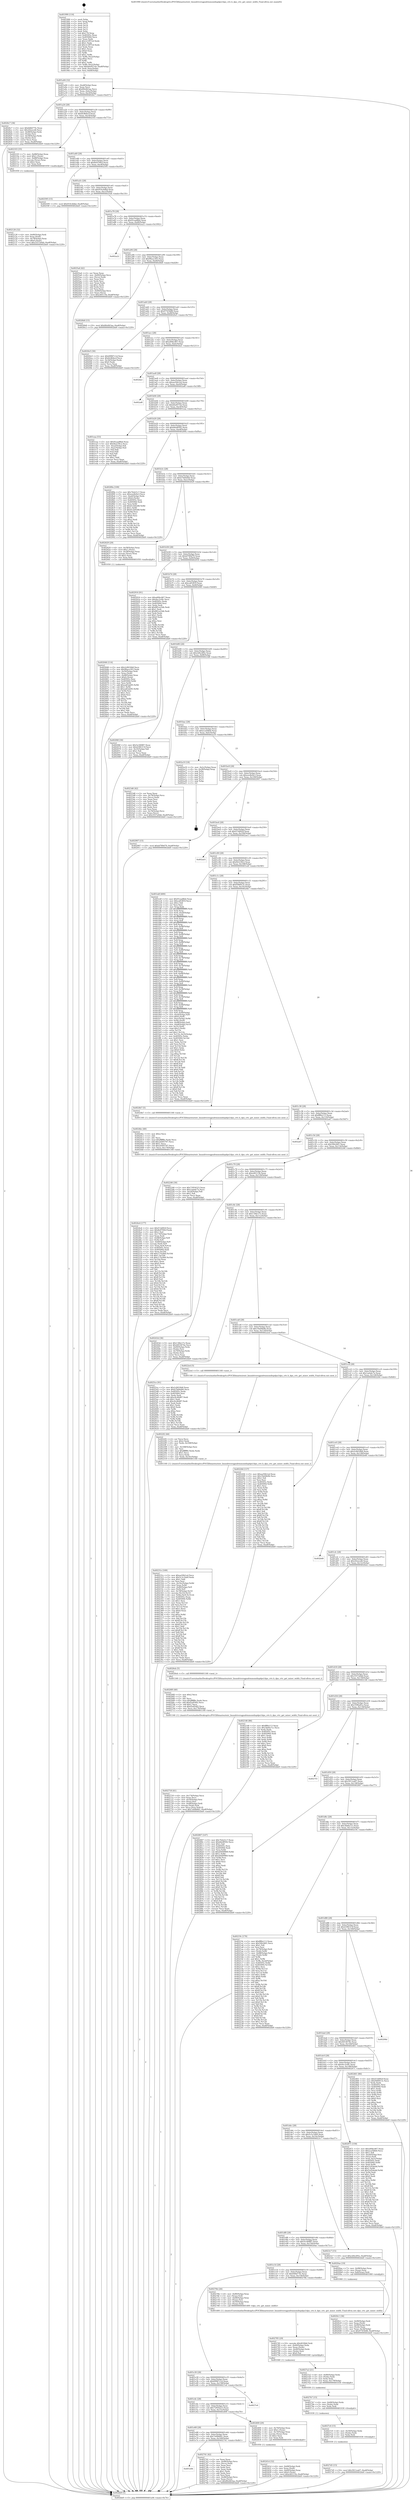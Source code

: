 digraph "0x401990" {
  label = "0x401990 (/mnt/c/Users/mathe/Desktop/tcc/POCII/binaries/extr_linuxdriversgpudrmmsmdispdpu1dpu_crtc.h_dpu_crtc_get_mixer_width_Final-ollvm.out::main(0))"
  labelloc = "t"
  node[shape=record]

  Entry [label="",width=0.3,height=0.3,shape=circle,fillcolor=black,style=filled]
  "0x401a04" [label="{
     0x401a04 [32]\l
     | [instrs]\l
     &nbsp;&nbsp;0x401a04 \<+6\>: mov -0xa8(%rbp),%eax\l
     &nbsp;&nbsp;0x401a0a \<+2\>: mov %eax,%ecx\l
     &nbsp;&nbsp;0x401a0c \<+6\>: sub $0x80e843aa,%ecx\l
     &nbsp;&nbsp;0x401a12 \<+6\>: mov %eax,-0xbc(%rbp)\l
     &nbsp;&nbsp;0x401a18 \<+6\>: mov %ecx,-0xc0(%rbp)\l
     &nbsp;&nbsp;0x401a1e \<+6\>: je 00000000004026c7 \<main+0xd37\>\l
  }"]
  "0x4026c7" [label="{
     0x4026c7 [36]\l
     | [instrs]\l
     &nbsp;&nbsp;0x4026c7 \<+5\>: mov $0x648d77fc,%eax\l
     &nbsp;&nbsp;0x4026cc \<+5\>: mov $0x2f2eecd4,%ecx\l
     &nbsp;&nbsp;0x4026d1 \<+4\>: mov -0x48(%rbp),%rdx\l
     &nbsp;&nbsp;0x4026d5 \<+2\>: mov (%rdx),%esi\l
     &nbsp;&nbsp;0x4026d7 \<+4\>: mov -0x58(%rbp),%rdx\l
     &nbsp;&nbsp;0x4026db \<+2\>: cmp (%rdx),%esi\l
     &nbsp;&nbsp;0x4026dd \<+3\>: cmovl %ecx,%eax\l
     &nbsp;&nbsp;0x4026e0 \<+6\>: mov %eax,-0xa8(%rbp)\l
     &nbsp;&nbsp;0x4026e6 \<+5\>: jmp 0000000000402bb9 \<main+0x1229\>\l
  }"]
  "0x401a24" [label="{
     0x401a24 [28]\l
     | [instrs]\l
     &nbsp;&nbsp;0x401a24 \<+5\>: jmp 0000000000401a29 \<main+0x99\>\l
     &nbsp;&nbsp;0x401a29 \<+6\>: mov -0xbc(%rbp),%eax\l
     &nbsp;&nbsp;0x401a2f \<+5\>: sub $0x8c864ecf,%eax\l
     &nbsp;&nbsp;0x401a34 \<+6\>: mov %eax,-0xc4(%rbp)\l
     &nbsp;&nbsp;0x401a3a \<+6\>: je 0000000000402103 \<main+0x773\>\l
  }"]
  Exit [label="",width=0.3,height=0.3,shape=circle,fillcolor=black,style=filled,peripheries=2]
  "0x402103" [label="{
     0x402103 [35]\l
     | [instrs]\l
     &nbsp;&nbsp;0x402103 \<+7\>: mov -0x88(%rbp),%rax\l
     &nbsp;&nbsp;0x40210a \<+6\>: movl $0x1,(%rax)\l
     &nbsp;&nbsp;0x402110 \<+7\>: mov -0x88(%rbp),%rax\l
     &nbsp;&nbsp;0x402117 \<+3\>: movslq (%rax),%rax\l
     &nbsp;&nbsp;0x40211a \<+4\>: shl $0x2,%rax\l
     &nbsp;&nbsp;0x40211e \<+3\>: mov %rax,%rdi\l
     &nbsp;&nbsp;0x402121 \<+5\>: call 0000000000401050 \<malloc@plt\>\l
     | [calls]\l
     &nbsp;&nbsp;0x401050 \{1\} (unknown)\l
  }"]
  "0x401a40" [label="{
     0x401a40 [28]\l
     | [instrs]\l
     &nbsp;&nbsp;0x401a40 \<+5\>: jmp 0000000000401a45 \<main+0xb5\>\l
     &nbsp;&nbsp;0x401a45 \<+6\>: mov -0xbc(%rbp),%eax\l
     &nbsp;&nbsp;0x401a4b \<+5\>: sub $0x8e9709cf,%eax\l
     &nbsp;&nbsp;0x401a50 \<+6\>: mov %eax,-0xc8(%rbp)\l
     &nbsp;&nbsp;0x401a56 \<+6\>: je 0000000000402595 \<main+0xc05\>\l
  }"]
  "0x4027d5" [label="{
     0x4027d5 [15]\l
     | [instrs]\l
     &nbsp;&nbsp;0x4027d5 \<+10\>: movl $0x3911ea67,-0xa8(%rbp)\l
     &nbsp;&nbsp;0x4027df \<+5\>: jmp 0000000000402bb9 \<main+0x1229\>\l
  }"]
  "0x402595" [label="{
     0x402595 [15]\l
     | [instrs]\l
     &nbsp;&nbsp;0x402595 \<+10\>: movl $0x910c4dbd,-0xa8(%rbp)\l
     &nbsp;&nbsp;0x40259f \<+5\>: jmp 0000000000402bb9 \<main+0x1229\>\l
  }"]
  "0x401a5c" [label="{
     0x401a5c [28]\l
     | [instrs]\l
     &nbsp;&nbsp;0x401a5c \<+5\>: jmp 0000000000401a61 \<main+0xd1\>\l
     &nbsp;&nbsp;0x401a61 \<+6\>: mov -0xbc(%rbp),%eax\l
     &nbsp;&nbsp;0x401a67 \<+5\>: sub $0x910c4dbd,%eax\l
     &nbsp;&nbsp;0x401a6c \<+6\>: mov %eax,-0xcc(%rbp)\l
     &nbsp;&nbsp;0x401a72 \<+6\>: je 00000000004025a4 \<main+0xc14\>\l
  }"]
  "0x4027c6" [label="{
     0x4027c6 [15]\l
     | [instrs]\l
     &nbsp;&nbsp;0x4027c6 \<+4\>: mov -0x50(%rbp),%rdx\l
     &nbsp;&nbsp;0x4027ca \<+3\>: mov (%rdx),%rdx\l
     &nbsp;&nbsp;0x4027cd \<+3\>: mov %rdx,%rdi\l
     &nbsp;&nbsp;0x4027d0 \<+5\>: call 0000000000401030 \<free@plt\>\l
     | [calls]\l
     &nbsp;&nbsp;0x401030 \{1\} (unknown)\l
  }"]
  "0x4025a4" [label="{
     0x4025a4 [42]\l
     | [instrs]\l
     &nbsp;&nbsp;0x4025a4 \<+2\>: xor %eax,%eax\l
     &nbsp;&nbsp;0x4025a6 \<+4\>: mov -0x60(%rbp),%rcx\l
     &nbsp;&nbsp;0x4025aa \<+2\>: mov (%rcx),%edx\l
     &nbsp;&nbsp;0x4025ac \<+2\>: mov %eax,%esi\l
     &nbsp;&nbsp;0x4025ae \<+2\>: sub %edx,%esi\l
     &nbsp;&nbsp;0x4025b0 \<+2\>: mov %eax,%edx\l
     &nbsp;&nbsp;0x4025b2 \<+3\>: sub $0x1,%edx\l
     &nbsp;&nbsp;0x4025b5 \<+2\>: add %edx,%esi\l
     &nbsp;&nbsp;0x4025b7 \<+2\>: sub %esi,%eax\l
     &nbsp;&nbsp;0x4025b9 \<+4\>: mov -0x60(%rbp),%rcx\l
     &nbsp;&nbsp;0x4025bd \<+2\>: mov %eax,(%rcx)\l
     &nbsp;&nbsp;0x4025bf \<+10\>: movl $0xe40115b,-0xa8(%rbp)\l
     &nbsp;&nbsp;0x4025c9 \<+5\>: jmp 0000000000402bb9 \<main+0x1229\>\l
  }"]
  "0x401a78" [label="{
     0x401a78 [28]\l
     | [instrs]\l
     &nbsp;&nbsp;0x401a78 \<+5\>: jmp 0000000000401a7d \<main+0xed\>\l
     &nbsp;&nbsp;0x401a7d \<+6\>: mov -0xbc(%rbp),%eax\l
     &nbsp;&nbsp;0x401a83 \<+5\>: sub $0x91ead8b4,%eax\l
     &nbsp;&nbsp;0x401a88 \<+6\>: mov %eax,-0xd0(%rbp)\l
     &nbsp;&nbsp;0x401a8e \<+6\>: je 0000000000402a22 \<main+0x1092\>\l
  }"]
  "0x4027b7" [label="{
     0x4027b7 [15]\l
     | [instrs]\l
     &nbsp;&nbsp;0x4027b7 \<+4\>: mov -0x68(%rbp),%rdx\l
     &nbsp;&nbsp;0x4027bb \<+3\>: mov (%rdx),%rdx\l
     &nbsp;&nbsp;0x4027be \<+3\>: mov %rdx,%rdi\l
     &nbsp;&nbsp;0x4027c1 \<+5\>: call 0000000000401030 \<free@plt\>\l
     | [calls]\l
     &nbsp;&nbsp;0x401030 \{1\} (unknown)\l
  }"]
  "0x402a22" [label="{
     0x402a22\l
  }", style=dashed]
  "0x401a94" [label="{
     0x401a94 [28]\l
     | [instrs]\l
     &nbsp;&nbsp;0x401a94 \<+5\>: jmp 0000000000401a99 \<main+0x109\>\l
     &nbsp;&nbsp;0x401a99 \<+6\>: mov -0xbc(%rbp),%eax\l
     &nbsp;&nbsp;0x401a9f \<+5\>: sub $0x96ace303,%eax\l
     &nbsp;&nbsp;0x401aa4 \<+6\>: mov %eax,-0xd4(%rbp)\l
     &nbsp;&nbsp;0x401aaa \<+6\>: je 00000000004026b8 \<main+0xd28\>\l
  }"]
  "0x4027a2" [label="{
     0x4027a2 [21]\l
     | [instrs]\l
     &nbsp;&nbsp;0x4027a2 \<+4\>: mov -0x80(%rbp),%rdx\l
     &nbsp;&nbsp;0x4027a6 \<+3\>: mov (%rdx),%rdx\l
     &nbsp;&nbsp;0x4027a9 \<+3\>: mov %rdx,%rdi\l
     &nbsp;&nbsp;0x4027ac \<+6\>: mov %eax,-0x178(%rbp)\l
     &nbsp;&nbsp;0x4027b2 \<+5\>: call 0000000000401030 \<free@plt\>\l
     | [calls]\l
     &nbsp;&nbsp;0x401030 \{1\} (unknown)\l
  }"]
  "0x4026b8" [label="{
     0x4026b8 [15]\l
     | [instrs]\l
     &nbsp;&nbsp;0x4026b8 \<+10\>: movl $0x80e843aa,-0xa8(%rbp)\l
     &nbsp;&nbsp;0x4026c2 \<+5\>: jmp 0000000000402bb9 \<main+0x1229\>\l
  }"]
  "0x401ab0" [label="{
     0x401ab0 [28]\l
     | [instrs]\l
     &nbsp;&nbsp;0x401ab0 \<+5\>: jmp 0000000000401ab5 \<main+0x125\>\l
     &nbsp;&nbsp;0x401ab5 \<+6\>: mov -0xbc(%rbp),%eax\l
     &nbsp;&nbsp;0x401abb \<+5\>: sub $0x975f3b88,%eax\l
     &nbsp;&nbsp;0x401ac0 \<+6\>: mov %eax,-0xd8(%rbp)\l
     &nbsp;&nbsp;0x401ac6 \<+6\>: je 00000000004020e5 \<main+0x755\>\l
  }"]
  "0x402785" [label="{
     0x402785 [29]\l
     | [instrs]\l
     &nbsp;&nbsp;0x402785 \<+10\>: movabs $0x4030b6,%rdi\l
     &nbsp;&nbsp;0x40278f \<+4\>: mov -0x40(%rbp),%rdx\l
     &nbsp;&nbsp;0x402793 \<+2\>: mov %eax,(%rdx)\l
     &nbsp;&nbsp;0x402795 \<+4\>: mov -0x40(%rbp),%rdx\l
     &nbsp;&nbsp;0x402799 \<+2\>: mov (%rdx),%esi\l
     &nbsp;&nbsp;0x40279b \<+2\>: mov $0x0,%al\l
     &nbsp;&nbsp;0x40279d \<+5\>: call 0000000000401040 \<printf@plt\>\l
     | [calls]\l
     &nbsp;&nbsp;0x401040 \{1\} (unknown)\l
  }"]
  "0x4020e5" [label="{
     0x4020e5 [30]\l
     | [instrs]\l
     &nbsp;&nbsp;0x4020e5 \<+5\>: mov $0x69967c1d,%eax\l
     &nbsp;&nbsp;0x4020ea \<+5\>: mov $0x8c864ecf,%ecx\l
     &nbsp;&nbsp;0x4020ef \<+3\>: mov -0x34(%rbp),%edx\l
     &nbsp;&nbsp;0x4020f2 \<+3\>: cmp $0x0,%edx\l
     &nbsp;&nbsp;0x4020f5 \<+3\>: cmove %ecx,%eax\l
     &nbsp;&nbsp;0x4020f8 \<+6\>: mov %eax,-0xa8(%rbp)\l
     &nbsp;&nbsp;0x4020fe \<+5\>: jmp 0000000000402bb9 \<main+0x1229\>\l
  }"]
  "0x401acc" [label="{
     0x401acc [28]\l
     | [instrs]\l
     &nbsp;&nbsp;0x401acc \<+5\>: jmp 0000000000401ad1 \<main+0x141\>\l
     &nbsp;&nbsp;0x401ad1 \<+6\>: mov -0xbc(%rbp),%eax\l
     &nbsp;&nbsp;0x401ad7 \<+5\>: sub $0xa60bc467,%eax\l
     &nbsp;&nbsp;0x401adc \<+6\>: mov %eax,-0xdc(%rbp)\l
     &nbsp;&nbsp;0x401ae2 \<+6\>: je 0000000000402ba1 \<main+0x1211\>\l
  }"]
  "0x401e84" [label="{
     0x401e84\l
  }", style=dashed]
  "0x402ba1" [label="{
     0x402ba1\l
  }", style=dashed]
  "0x401ae8" [label="{
     0x401ae8 [28]\l
     | [instrs]\l
     &nbsp;&nbsp;0x401ae8 \<+5\>: jmp 0000000000401aed \<main+0x15d\>\l
     &nbsp;&nbsp;0x401aed \<+6\>: mov -0xbc(%rbp),%eax\l
     &nbsp;&nbsp;0x401af3 \<+5\>: sub $0xaa50b1ed,%eax\l
     &nbsp;&nbsp;0x401af8 \<+6\>: mov %eax,-0xe0(%rbp)\l
     &nbsp;&nbsp;0x401afe \<+6\>: je 0000000000402a8f \<main+0x10ff\>\l
  }"]
  "0x402741" [label="{
     0x402741 [42]\l
     | [instrs]\l
     &nbsp;&nbsp;0x402741 \<+2\>: xor %eax,%eax\l
     &nbsp;&nbsp;0x402743 \<+4\>: mov -0x48(%rbp),%rcx\l
     &nbsp;&nbsp;0x402747 \<+2\>: mov (%rcx),%edx\l
     &nbsp;&nbsp;0x402749 \<+2\>: mov %eax,%esi\l
     &nbsp;&nbsp;0x40274b \<+2\>: sub %edx,%esi\l
     &nbsp;&nbsp;0x40274d \<+2\>: mov %eax,%edx\l
     &nbsp;&nbsp;0x40274f \<+3\>: sub $0x1,%edx\l
     &nbsp;&nbsp;0x402752 \<+2\>: add %edx,%esi\l
     &nbsp;&nbsp;0x402754 \<+2\>: sub %esi,%eax\l
     &nbsp;&nbsp;0x402756 \<+4\>: mov -0x48(%rbp),%rcx\l
     &nbsp;&nbsp;0x40275a \<+2\>: mov %eax,(%rcx)\l
     &nbsp;&nbsp;0x40275c \<+10\>: movl $0x80e843aa,-0xa8(%rbp)\l
     &nbsp;&nbsp;0x402766 \<+5\>: jmp 0000000000402bb9 \<main+0x1229\>\l
  }"]
  "0x402a8f" [label="{
     0x402a8f\l
  }", style=dashed]
  "0x401b04" [label="{
     0x401b04 [28]\l
     | [instrs]\l
     &nbsp;&nbsp;0x401b04 \<+5\>: jmp 0000000000401b09 \<main+0x179\>\l
     &nbsp;&nbsp;0x401b09 \<+6\>: mov -0xbc(%rbp),%eax\l
     &nbsp;&nbsp;0x401b0f \<+5\>: sub $0xb6a957eb,%eax\l
     &nbsp;&nbsp;0x401b14 \<+6\>: mov %eax,-0xe4(%rbp)\l
     &nbsp;&nbsp;0x401b1a \<+6\>: je 0000000000401eaa \<main+0x51a\>\l
  }"]
  "0x402718" [label="{
     0x402718 [41]\l
     | [instrs]\l
     &nbsp;&nbsp;0x402718 \<+6\>: mov -0x174(%rbp),%ecx\l
     &nbsp;&nbsp;0x40271e \<+3\>: imul %eax,%ecx\l
     &nbsp;&nbsp;0x402721 \<+4\>: mov -0x50(%rbp),%rsi\l
     &nbsp;&nbsp;0x402725 \<+3\>: mov (%rsi),%rsi\l
     &nbsp;&nbsp;0x402728 \<+4\>: mov -0x48(%rbp),%rdi\l
     &nbsp;&nbsp;0x40272c \<+3\>: movslq (%rdi),%rdi\l
     &nbsp;&nbsp;0x40272f \<+3\>: mov %ecx,(%rsi,%rdi,4)\l
     &nbsp;&nbsp;0x402732 \<+10\>: movl $0x7e69b841,-0xa8(%rbp)\l
     &nbsp;&nbsp;0x40273c \<+5\>: jmp 0000000000402bb9 \<main+0x1229\>\l
  }"]
  "0x401eaa" [label="{
     0x401eaa [53]\l
     | [instrs]\l
     &nbsp;&nbsp;0x401eaa \<+5\>: mov $0x91ead8b4,%eax\l
     &nbsp;&nbsp;0x401eaf \<+5\>: mov $0xf42239c2,%ecx\l
     &nbsp;&nbsp;0x401eb4 \<+6\>: mov -0xa2(%rbp),%dl\l
     &nbsp;&nbsp;0x401eba \<+7\>: mov -0xa1(%rbp),%sil\l
     &nbsp;&nbsp;0x401ec1 \<+3\>: mov %dl,%dil\l
     &nbsp;&nbsp;0x401ec4 \<+3\>: and %sil,%dil\l
     &nbsp;&nbsp;0x401ec7 \<+3\>: xor %sil,%dl\l
     &nbsp;&nbsp;0x401eca \<+3\>: or %dl,%dil\l
     &nbsp;&nbsp;0x401ecd \<+4\>: test $0x1,%dil\l
     &nbsp;&nbsp;0x401ed1 \<+3\>: cmovne %ecx,%eax\l
     &nbsp;&nbsp;0x401ed4 \<+6\>: mov %eax,-0xa8(%rbp)\l
     &nbsp;&nbsp;0x401eda \<+5\>: jmp 0000000000402bb9 \<main+0x1229\>\l
  }"]
  "0x401b20" [label="{
     0x401b20 [28]\l
     | [instrs]\l
     &nbsp;&nbsp;0x401b20 \<+5\>: jmp 0000000000401b25 \<main+0x195\>\l
     &nbsp;&nbsp;0x401b25 \<+6\>: mov -0xbc(%rbp),%eax\l
     &nbsp;&nbsp;0x401b2b \<+5\>: sub $0xb6e8f592,%eax\l
     &nbsp;&nbsp;0x401b30 \<+6\>: mov %eax,-0xe8(%rbp)\l
     &nbsp;&nbsp;0x401b36 \<+6\>: je 000000000040289a \<main+0xf0a\>\l
  }"]
  "0x402bb9" [label="{
     0x402bb9 [5]\l
     | [instrs]\l
     &nbsp;&nbsp;0x402bb9 \<+5\>: jmp 0000000000401a04 \<main+0x74\>\l
  }"]
  "0x401990" [label="{
     0x401990 [116]\l
     | [instrs]\l
     &nbsp;&nbsp;0x401990 \<+1\>: push %rbp\l
     &nbsp;&nbsp;0x401991 \<+3\>: mov %rsp,%rbp\l
     &nbsp;&nbsp;0x401994 \<+2\>: push %r15\l
     &nbsp;&nbsp;0x401996 \<+2\>: push %r14\l
     &nbsp;&nbsp;0x401998 \<+2\>: push %r13\l
     &nbsp;&nbsp;0x40199a \<+2\>: push %r12\l
     &nbsp;&nbsp;0x40199c \<+1\>: push %rbx\l
     &nbsp;&nbsp;0x40199d \<+7\>: sub $0x178,%rsp\l
     &nbsp;&nbsp;0x4019a4 \<+7\>: mov 0x40505c,%eax\l
     &nbsp;&nbsp;0x4019ab \<+7\>: mov 0x405064,%ecx\l
     &nbsp;&nbsp;0x4019b2 \<+2\>: mov %eax,%edx\l
     &nbsp;&nbsp;0x4019b4 \<+6\>: sub $0x3c1f97e4,%edx\l
     &nbsp;&nbsp;0x4019ba \<+3\>: sub $0x1,%edx\l
     &nbsp;&nbsp;0x4019bd \<+6\>: add $0x3c1f97e4,%edx\l
     &nbsp;&nbsp;0x4019c3 \<+3\>: imul %edx,%eax\l
     &nbsp;&nbsp;0x4019c6 \<+3\>: and $0x1,%eax\l
     &nbsp;&nbsp;0x4019c9 \<+3\>: cmp $0x0,%eax\l
     &nbsp;&nbsp;0x4019cc \<+4\>: sete %r8b\l
     &nbsp;&nbsp;0x4019d0 \<+4\>: and $0x1,%r8b\l
     &nbsp;&nbsp;0x4019d4 \<+7\>: mov %r8b,-0xa2(%rbp)\l
     &nbsp;&nbsp;0x4019db \<+3\>: cmp $0xa,%ecx\l
     &nbsp;&nbsp;0x4019de \<+4\>: setl %r8b\l
     &nbsp;&nbsp;0x4019e2 \<+4\>: and $0x1,%r8b\l
     &nbsp;&nbsp;0x4019e6 \<+7\>: mov %r8b,-0xa1(%rbp)\l
     &nbsp;&nbsp;0x4019ed \<+10\>: movl $0xb6a957eb,-0xa8(%rbp)\l
     &nbsp;&nbsp;0x4019f7 \<+6\>: mov %edi,-0xac(%rbp)\l
     &nbsp;&nbsp;0x4019fd \<+7\>: mov %rsi,-0xb8(%rbp)\l
  }"]
  "0x4026f0" [label="{
     0x4026f0 [40]\l
     | [instrs]\l
     &nbsp;&nbsp;0x4026f0 \<+5\>: mov $0x2,%ecx\l
     &nbsp;&nbsp;0x4026f5 \<+1\>: cltd\l
     &nbsp;&nbsp;0x4026f6 \<+2\>: idiv %ecx\l
     &nbsp;&nbsp;0x4026f8 \<+6\>: imul $0xfffffffe,%edx,%ecx\l
     &nbsp;&nbsp;0x4026fe \<+6\>: add $0xf2a954f2,%ecx\l
     &nbsp;&nbsp;0x402704 \<+3\>: add $0x1,%ecx\l
     &nbsp;&nbsp;0x402707 \<+6\>: sub $0xf2a954f2,%ecx\l
     &nbsp;&nbsp;0x40270d \<+6\>: mov %ecx,-0x174(%rbp)\l
     &nbsp;&nbsp;0x402713 \<+5\>: call 0000000000401160 \<next_i\>\l
     | [calls]\l
     &nbsp;&nbsp;0x401160 \{1\} (/mnt/c/Users/mathe/Desktop/tcc/POCII/binaries/extr_linuxdriversgpudrmmsmdispdpu1dpu_crtc.h_dpu_crtc_get_mixer_width_Final-ollvm.out::next_i)\l
  }"]
  "0x40289a" [label="{
     0x40289a [109]\l
     | [instrs]\l
     &nbsp;&nbsp;0x40289a \<+5\>: mov $0x7feb21c7,%eax\l
     &nbsp;&nbsp;0x40289f \<+5\>: mov $0xeee8e0e3,%ecx\l
     &nbsp;&nbsp;0x4028a4 \<+7\>: mov -0xa0(%rbp),%rdx\l
     &nbsp;&nbsp;0x4028ab \<+6\>: movl $0x0,(%rdx)\l
     &nbsp;&nbsp;0x4028b1 \<+7\>: mov 0x40505c,%esi\l
     &nbsp;&nbsp;0x4028b8 \<+7\>: mov 0x405064,%edi\l
     &nbsp;&nbsp;0x4028bf \<+3\>: mov %esi,%r8d\l
     &nbsp;&nbsp;0x4028c2 \<+7\>: add $0x612b0e68,%r8d\l
     &nbsp;&nbsp;0x4028c9 \<+4\>: sub $0x1,%r8d\l
     &nbsp;&nbsp;0x4028cd \<+7\>: sub $0x612b0e68,%r8d\l
     &nbsp;&nbsp;0x4028d4 \<+4\>: imul %r8d,%esi\l
     &nbsp;&nbsp;0x4028d8 \<+3\>: and $0x1,%esi\l
     &nbsp;&nbsp;0x4028db \<+3\>: cmp $0x0,%esi\l
     &nbsp;&nbsp;0x4028de \<+4\>: sete %r9b\l
     &nbsp;&nbsp;0x4028e2 \<+3\>: cmp $0xa,%edi\l
     &nbsp;&nbsp;0x4028e5 \<+4\>: setl %r10b\l
     &nbsp;&nbsp;0x4028e9 \<+3\>: mov %r9b,%r11b\l
     &nbsp;&nbsp;0x4028ec \<+3\>: and %r10b,%r11b\l
     &nbsp;&nbsp;0x4028ef \<+3\>: xor %r10b,%r9b\l
     &nbsp;&nbsp;0x4028f2 \<+3\>: or %r9b,%r11b\l
     &nbsp;&nbsp;0x4028f5 \<+4\>: test $0x1,%r11b\l
     &nbsp;&nbsp;0x4028f9 \<+3\>: cmovne %ecx,%eax\l
     &nbsp;&nbsp;0x4028fc \<+6\>: mov %eax,-0xa8(%rbp)\l
     &nbsp;&nbsp;0x402902 \<+5\>: jmp 0000000000402bb9 \<main+0x1229\>\l
  }"]
  "0x401b3c" [label="{
     0x401b3c [28]\l
     | [instrs]\l
     &nbsp;&nbsp;0x401b3c \<+5\>: jmp 0000000000401b41 \<main+0x1b1\>\l
     &nbsp;&nbsp;0x401b41 \<+6\>: mov -0xbc(%rbp),%eax\l
     &nbsp;&nbsp;0x401b47 \<+5\>: sub $0xb7b64d44,%eax\l
     &nbsp;&nbsp;0x401b4c \<+6\>: mov %eax,-0xec(%rbp)\l
     &nbsp;&nbsp;0x401b52 \<+6\>: je 0000000000402629 \<main+0xc99\>\l
  }"]
  "0x402646" [label="{
     0x402646 [114]\l
     | [instrs]\l
     &nbsp;&nbsp;0x402646 \<+5\>: mov $0x2c8416b8,%ecx\l
     &nbsp;&nbsp;0x40264b \<+5\>: mov $0x96ace303,%edx\l
     &nbsp;&nbsp;0x402650 \<+4\>: mov -0x50(%rbp),%rdi\l
     &nbsp;&nbsp;0x402654 \<+3\>: mov %rax,(%rdi)\l
     &nbsp;&nbsp;0x402657 \<+4\>: mov -0x48(%rbp),%rax\l
     &nbsp;&nbsp;0x40265b \<+6\>: movl $0x0,(%rax)\l
     &nbsp;&nbsp;0x402661 \<+7\>: mov 0x40505c,%esi\l
     &nbsp;&nbsp;0x402668 \<+8\>: mov 0x405064,%r8d\l
     &nbsp;&nbsp;0x402670 \<+3\>: mov %esi,%r9d\l
     &nbsp;&nbsp;0x402673 \<+7\>: add $0xea83ab95,%r9d\l
     &nbsp;&nbsp;0x40267a \<+4\>: sub $0x1,%r9d\l
     &nbsp;&nbsp;0x40267e \<+7\>: sub $0xea83ab95,%r9d\l
     &nbsp;&nbsp;0x402685 \<+4\>: imul %r9d,%esi\l
     &nbsp;&nbsp;0x402689 \<+3\>: and $0x1,%esi\l
     &nbsp;&nbsp;0x40268c \<+3\>: cmp $0x0,%esi\l
     &nbsp;&nbsp;0x40268f \<+4\>: sete %r10b\l
     &nbsp;&nbsp;0x402693 \<+4\>: cmp $0xa,%r8d\l
     &nbsp;&nbsp;0x402697 \<+4\>: setl %r11b\l
     &nbsp;&nbsp;0x40269b \<+3\>: mov %r10b,%bl\l
     &nbsp;&nbsp;0x40269e \<+3\>: and %r11b,%bl\l
     &nbsp;&nbsp;0x4026a1 \<+3\>: xor %r11b,%r10b\l
     &nbsp;&nbsp;0x4026a4 \<+3\>: or %r10b,%bl\l
     &nbsp;&nbsp;0x4026a7 \<+3\>: test $0x1,%bl\l
     &nbsp;&nbsp;0x4026aa \<+3\>: cmovne %edx,%ecx\l
     &nbsp;&nbsp;0x4026ad \<+6\>: mov %ecx,-0xa8(%rbp)\l
     &nbsp;&nbsp;0x4026b3 \<+5\>: jmp 0000000000402bb9 \<main+0x1229\>\l
  }"]
  "0x402629" [label="{
     0x402629 [29]\l
     | [instrs]\l
     &nbsp;&nbsp;0x402629 \<+4\>: mov -0x58(%rbp),%rax\l
     &nbsp;&nbsp;0x40262d \<+6\>: movl $0x1,(%rax)\l
     &nbsp;&nbsp;0x402633 \<+4\>: mov -0x58(%rbp),%rax\l
     &nbsp;&nbsp;0x402637 \<+3\>: movslq (%rax),%rax\l
     &nbsp;&nbsp;0x40263a \<+4\>: shl $0x2,%rax\l
     &nbsp;&nbsp;0x40263e \<+3\>: mov %rax,%rdi\l
     &nbsp;&nbsp;0x402641 \<+5\>: call 0000000000401050 \<malloc@plt\>\l
     | [calls]\l
     &nbsp;&nbsp;0x401050 \{1\} (unknown)\l
  }"]
  "0x401b58" [label="{
     0x401b58 [28]\l
     | [instrs]\l
     &nbsp;&nbsp;0x401b58 \<+5\>: jmp 0000000000401b5d \<main+0x1cd\>\l
     &nbsp;&nbsp;0x401b5d \<+6\>: mov -0xbc(%rbp),%eax\l
     &nbsp;&nbsp;0x401b63 \<+5\>: sub $0xbf789d79,%eax\l
     &nbsp;&nbsp;0x401b68 \<+6\>: mov %eax,-0xf0(%rbp)\l
     &nbsp;&nbsp;0x401b6e \<+6\>: je 0000000000402916 \<main+0xf86\>\l
  }"]
  "0x4024e4" [label="{
     0x4024e4 [177]\l
     | [instrs]\l
     &nbsp;&nbsp;0x4024e4 \<+5\>: mov $0xf15d002f,%ecx\l
     &nbsp;&nbsp;0x4024e9 \<+5\>: mov $0x8e9709cf,%edx\l
     &nbsp;&nbsp;0x4024ee \<+3\>: mov $0x1,%sil\l
     &nbsp;&nbsp;0x4024f1 \<+6\>: mov -0x170(%rbp),%edi\l
     &nbsp;&nbsp;0x4024f7 \<+3\>: imul %eax,%edi\l
     &nbsp;&nbsp;0x4024fa \<+4\>: mov -0x68(%rbp),%r8\l
     &nbsp;&nbsp;0x4024fe \<+3\>: mov (%r8),%r8\l
     &nbsp;&nbsp;0x402501 \<+4\>: mov -0x60(%rbp),%r9\l
     &nbsp;&nbsp;0x402505 \<+3\>: movslq (%r9),%r9\l
     &nbsp;&nbsp;0x402508 \<+4\>: mov %edi,(%r8,%r9,4)\l
     &nbsp;&nbsp;0x40250c \<+7\>: mov 0x40505c,%eax\l
     &nbsp;&nbsp;0x402513 \<+7\>: mov 0x405064,%edi\l
     &nbsp;&nbsp;0x40251a \<+3\>: mov %eax,%r10d\l
     &nbsp;&nbsp;0x40251d \<+7\>: add $0xc17b2fb0,%r10d\l
     &nbsp;&nbsp;0x402524 \<+4\>: sub $0x1,%r10d\l
     &nbsp;&nbsp;0x402528 \<+7\>: sub $0xc17b2fb0,%r10d\l
     &nbsp;&nbsp;0x40252f \<+4\>: imul %r10d,%eax\l
     &nbsp;&nbsp;0x402533 \<+3\>: and $0x1,%eax\l
     &nbsp;&nbsp;0x402536 \<+3\>: cmp $0x0,%eax\l
     &nbsp;&nbsp;0x402539 \<+4\>: sete %r11b\l
     &nbsp;&nbsp;0x40253d \<+3\>: cmp $0xa,%edi\l
     &nbsp;&nbsp;0x402540 \<+3\>: setl %bl\l
     &nbsp;&nbsp;0x402543 \<+3\>: mov %r11b,%r14b\l
     &nbsp;&nbsp;0x402546 \<+4\>: xor $0xff,%r14b\l
     &nbsp;&nbsp;0x40254a \<+3\>: mov %bl,%r15b\l
     &nbsp;&nbsp;0x40254d \<+4\>: xor $0xff,%r15b\l
     &nbsp;&nbsp;0x402551 \<+4\>: xor $0x0,%sil\l
     &nbsp;&nbsp;0x402555 \<+3\>: mov %r14b,%r12b\l
     &nbsp;&nbsp;0x402558 \<+4\>: and $0x0,%r12b\l
     &nbsp;&nbsp;0x40255c \<+3\>: and %sil,%r11b\l
     &nbsp;&nbsp;0x40255f \<+3\>: mov %r15b,%r13b\l
     &nbsp;&nbsp;0x402562 \<+4\>: and $0x0,%r13b\l
     &nbsp;&nbsp;0x402566 \<+3\>: and %sil,%bl\l
     &nbsp;&nbsp;0x402569 \<+3\>: or %r11b,%r12b\l
     &nbsp;&nbsp;0x40256c \<+3\>: or %bl,%r13b\l
     &nbsp;&nbsp;0x40256f \<+3\>: xor %r13b,%r12b\l
     &nbsp;&nbsp;0x402572 \<+3\>: or %r15b,%r14b\l
     &nbsp;&nbsp;0x402575 \<+4\>: xor $0xff,%r14b\l
     &nbsp;&nbsp;0x402579 \<+4\>: or $0x0,%sil\l
     &nbsp;&nbsp;0x40257d \<+3\>: and %sil,%r14b\l
     &nbsp;&nbsp;0x402580 \<+3\>: or %r14b,%r12b\l
     &nbsp;&nbsp;0x402583 \<+4\>: test $0x1,%r12b\l
     &nbsp;&nbsp;0x402587 \<+3\>: cmovne %edx,%ecx\l
     &nbsp;&nbsp;0x40258a \<+6\>: mov %ecx,-0xa8(%rbp)\l
     &nbsp;&nbsp;0x402590 \<+5\>: jmp 0000000000402bb9 \<main+0x1229\>\l
  }"]
  "0x402916" [label="{
     0x402916 [91]\l
     | [instrs]\l
     &nbsp;&nbsp;0x402916 \<+5\>: mov $0xa60bc467,%eax\l
     &nbsp;&nbsp;0x40291b \<+5\>: mov $0x4ec3c0fc,%ecx\l
     &nbsp;&nbsp;0x402920 \<+7\>: mov 0x40505c,%edx\l
     &nbsp;&nbsp;0x402927 \<+7\>: mov 0x405064,%esi\l
     &nbsp;&nbsp;0x40292e \<+2\>: mov %edx,%edi\l
     &nbsp;&nbsp;0x402930 \<+6\>: add $0x881ee5db,%edi\l
     &nbsp;&nbsp;0x402936 \<+3\>: sub $0x1,%edi\l
     &nbsp;&nbsp;0x402939 \<+6\>: sub $0x881ee5db,%edi\l
     &nbsp;&nbsp;0x40293f \<+3\>: imul %edi,%edx\l
     &nbsp;&nbsp;0x402942 \<+3\>: and $0x1,%edx\l
     &nbsp;&nbsp;0x402945 \<+3\>: cmp $0x0,%edx\l
     &nbsp;&nbsp;0x402948 \<+4\>: sete %r8b\l
     &nbsp;&nbsp;0x40294c \<+3\>: cmp $0xa,%esi\l
     &nbsp;&nbsp;0x40294f \<+4\>: setl %r9b\l
     &nbsp;&nbsp;0x402953 \<+3\>: mov %r8b,%r10b\l
     &nbsp;&nbsp;0x402956 \<+3\>: and %r9b,%r10b\l
     &nbsp;&nbsp;0x402959 \<+3\>: xor %r9b,%r8b\l
     &nbsp;&nbsp;0x40295c \<+3\>: or %r8b,%r10b\l
     &nbsp;&nbsp;0x40295f \<+4\>: test $0x1,%r10b\l
     &nbsp;&nbsp;0x402963 \<+3\>: cmovne %ecx,%eax\l
     &nbsp;&nbsp;0x402966 \<+6\>: mov %eax,-0xa8(%rbp)\l
     &nbsp;&nbsp;0x40296c \<+5\>: jmp 0000000000402bb9 \<main+0x1229\>\l
  }"]
  "0x401b74" [label="{
     0x401b74 [28]\l
     | [instrs]\l
     &nbsp;&nbsp;0x401b74 \<+5\>: jmp 0000000000401b79 \<main+0x1e9\>\l
     &nbsp;&nbsp;0x401b79 \<+6\>: mov -0xbc(%rbp),%eax\l
     &nbsp;&nbsp;0x401b7f \<+5\>: sub $0xca81ff19,%eax\l
     &nbsp;&nbsp;0x401b84 \<+6\>: mov %eax,-0xf4(%rbp)\l
     &nbsp;&nbsp;0x401b8a \<+6\>: je 000000000040206f \<main+0x6df\>\l
  }"]
  "0x4024bc" [label="{
     0x4024bc [40]\l
     | [instrs]\l
     &nbsp;&nbsp;0x4024bc \<+5\>: mov $0x2,%ecx\l
     &nbsp;&nbsp;0x4024c1 \<+1\>: cltd\l
     &nbsp;&nbsp;0x4024c2 \<+2\>: idiv %ecx\l
     &nbsp;&nbsp;0x4024c4 \<+6\>: imul $0xfffffffe,%edx,%ecx\l
     &nbsp;&nbsp;0x4024ca \<+6\>: add $0x2d565767,%ecx\l
     &nbsp;&nbsp;0x4024d0 \<+3\>: add $0x1,%ecx\l
     &nbsp;&nbsp;0x4024d3 \<+6\>: sub $0x2d565767,%ecx\l
     &nbsp;&nbsp;0x4024d9 \<+6\>: mov %ecx,-0x170(%rbp)\l
     &nbsp;&nbsp;0x4024df \<+5\>: call 0000000000401160 \<next_i\>\l
     | [calls]\l
     &nbsp;&nbsp;0x401160 \{1\} (/mnt/c/Users/mathe/Desktop/tcc/POCII/binaries/extr_linuxdriversgpudrmmsmdispdpu1dpu_crtc.h_dpu_crtc_get_mixer_width_Final-ollvm.out::next_i)\l
  }"]
  "0x40206f" [label="{
     0x40206f [30]\l
     | [instrs]\l
     &nbsp;&nbsp;0x40206f \<+5\>: mov $0x5e3408f7,%eax\l
     &nbsp;&nbsp;0x402074 \<+5\>: mov $0x4396315f,%ecx\l
     &nbsp;&nbsp;0x402079 \<+3\>: mov -0x35(%rbp),%dl\l
     &nbsp;&nbsp;0x40207c \<+3\>: test $0x1,%dl\l
     &nbsp;&nbsp;0x40207f \<+3\>: cmovne %ecx,%eax\l
     &nbsp;&nbsp;0x402082 \<+6\>: mov %eax,-0xa8(%rbp)\l
     &nbsp;&nbsp;0x402088 \<+5\>: jmp 0000000000402bb9 \<main+0x1229\>\l
  }"]
  "0x401b90" [label="{
     0x401b90 [28]\l
     | [instrs]\l
     &nbsp;&nbsp;0x401b90 \<+5\>: jmp 0000000000401b95 \<main+0x205\>\l
     &nbsp;&nbsp;0x401b95 \<+6\>: mov -0xbc(%rbp),%eax\l
     &nbsp;&nbsp;0x401b9b \<+5\>: sub $0xcb9e285e,%eax\l
     &nbsp;&nbsp;0x401ba0 \<+6\>: mov %eax,-0xf8(%rbp)\l
     &nbsp;&nbsp;0x401ba6 \<+6\>: je 00000000004023d6 \<main+0xa46\>\l
  }"]
  "0x40241d" [label="{
     0x40241d [32]\l
     | [instrs]\l
     &nbsp;&nbsp;0x40241d \<+4\>: mov -0x68(%rbp),%rdi\l
     &nbsp;&nbsp;0x402421 \<+3\>: mov %rax,(%rdi)\l
     &nbsp;&nbsp;0x402424 \<+4\>: mov -0x60(%rbp),%rax\l
     &nbsp;&nbsp;0x402428 \<+6\>: movl $0x0,(%rax)\l
     &nbsp;&nbsp;0x40242e \<+10\>: movl $0xe40115b,-0xa8(%rbp)\l
     &nbsp;&nbsp;0x402438 \<+5\>: jmp 0000000000402bb9 \<main+0x1229\>\l
  }"]
  "0x4023d6" [label="{
     0x4023d6 [42]\l
     | [instrs]\l
     &nbsp;&nbsp;0x4023d6 \<+2\>: xor %eax,%eax\l
     &nbsp;&nbsp;0x4023d8 \<+4\>: mov -0x78(%rbp),%rcx\l
     &nbsp;&nbsp;0x4023dc \<+2\>: mov (%rcx),%edx\l
     &nbsp;&nbsp;0x4023de \<+2\>: mov %eax,%esi\l
     &nbsp;&nbsp;0x4023e0 \<+2\>: sub %edx,%esi\l
     &nbsp;&nbsp;0x4023e2 \<+2\>: mov %eax,%edx\l
     &nbsp;&nbsp;0x4023e4 \<+3\>: sub $0x1,%edx\l
     &nbsp;&nbsp;0x4023e7 \<+2\>: add %edx,%esi\l
     &nbsp;&nbsp;0x4023e9 \<+2\>: sub %esi,%eax\l
     &nbsp;&nbsp;0x4023eb \<+4\>: mov -0x78(%rbp),%rcx\l
     &nbsp;&nbsp;0x4023ef \<+2\>: mov %eax,(%rcx)\l
     &nbsp;&nbsp;0x4023f1 \<+10\>: movl $0x3557a0dd,-0xa8(%rbp)\l
     &nbsp;&nbsp;0x4023fb \<+5\>: jmp 0000000000402bb9 \<main+0x1229\>\l
  }"]
  "0x401bac" [label="{
     0x401bac [28]\l
     | [instrs]\l
     &nbsp;&nbsp;0x401bac \<+5\>: jmp 0000000000401bb1 \<main+0x221\>\l
     &nbsp;&nbsp;0x401bb1 \<+6\>: mov -0xbc(%rbp),%eax\l
     &nbsp;&nbsp;0x401bb7 \<+5\>: sub $0xeca5fdb4,%eax\l
     &nbsp;&nbsp;0x401bbc \<+6\>: mov %eax,-0xfc(%rbp)\l
     &nbsp;&nbsp;0x401bc2 \<+6\>: je 0000000000402a10 \<main+0x1080\>\l
  }"]
  "0x401e68" [label="{
     0x401e68 [28]\l
     | [instrs]\l
     &nbsp;&nbsp;0x401e68 \<+5\>: jmp 0000000000401e6d \<main+0x4dd\>\l
     &nbsp;&nbsp;0x401e6d \<+6\>: mov -0xbc(%rbp),%eax\l
     &nbsp;&nbsp;0x401e73 \<+5\>: sub $0x7e69b841,%eax\l
     &nbsp;&nbsp;0x401e78 \<+6\>: mov %eax,-0x160(%rbp)\l
     &nbsp;&nbsp;0x401e7e \<+6\>: je 0000000000402741 \<main+0xdb1\>\l
  }"]
  "0x402a10" [label="{
     0x402a10 [18]\l
     | [instrs]\l
     &nbsp;&nbsp;0x402a10 \<+3\>: mov -0x2c(%rbp),%eax\l
     &nbsp;&nbsp;0x402a13 \<+4\>: lea -0x28(%rbp),%rsp\l
     &nbsp;&nbsp;0x402a17 \<+1\>: pop %rbx\l
     &nbsp;&nbsp;0x402a18 \<+2\>: pop %r12\l
     &nbsp;&nbsp;0x402a1a \<+2\>: pop %r13\l
     &nbsp;&nbsp;0x402a1c \<+2\>: pop %r14\l
     &nbsp;&nbsp;0x402a1e \<+2\>: pop %r15\l
     &nbsp;&nbsp;0x402a20 \<+1\>: pop %rbp\l
     &nbsp;&nbsp;0x402a21 \<+1\>: ret\l
  }"]
  "0x401bc8" [label="{
     0x401bc8 [28]\l
     | [instrs]\l
     &nbsp;&nbsp;0x401bc8 \<+5\>: jmp 0000000000401bcd \<main+0x23d\>\l
     &nbsp;&nbsp;0x401bcd \<+6\>: mov -0xbc(%rbp),%eax\l
     &nbsp;&nbsp;0x401bd3 \<+5\>: sub $0xeee8e0e3,%eax\l
     &nbsp;&nbsp;0x401bd8 \<+6\>: mov %eax,-0x100(%rbp)\l
     &nbsp;&nbsp;0x401bde \<+6\>: je 0000000000402907 \<main+0xf77\>\l
  }"]
  "0x402400" [label="{
     0x402400 [29]\l
     | [instrs]\l
     &nbsp;&nbsp;0x402400 \<+4\>: mov -0x70(%rbp),%rax\l
     &nbsp;&nbsp;0x402404 \<+6\>: movl $0x1,(%rax)\l
     &nbsp;&nbsp;0x40240a \<+4\>: mov -0x70(%rbp),%rax\l
     &nbsp;&nbsp;0x40240e \<+3\>: movslq (%rax),%rax\l
     &nbsp;&nbsp;0x402411 \<+4\>: shl $0x2,%rax\l
     &nbsp;&nbsp;0x402415 \<+3\>: mov %rax,%rdi\l
     &nbsp;&nbsp;0x402418 \<+5\>: call 0000000000401050 \<malloc@plt\>\l
     | [calls]\l
     &nbsp;&nbsp;0x401050 \{1\} (unknown)\l
  }"]
  "0x402907" [label="{
     0x402907 [15]\l
     | [instrs]\l
     &nbsp;&nbsp;0x402907 \<+10\>: movl $0xbf789d79,-0xa8(%rbp)\l
     &nbsp;&nbsp;0x402911 \<+5\>: jmp 0000000000402bb9 \<main+0x1229\>\l
  }"]
  "0x401be4" [label="{
     0x401be4 [28]\l
     | [instrs]\l
     &nbsp;&nbsp;0x401be4 \<+5\>: jmp 0000000000401be9 \<main+0x259\>\l
     &nbsp;&nbsp;0x401be9 \<+6\>: mov -0xbc(%rbp),%eax\l
     &nbsp;&nbsp;0x401bef \<+5\>: sub $0xf15d002f,%eax\l
     &nbsp;&nbsp;0x401bf4 \<+6\>: mov %eax,-0x104(%rbp)\l
     &nbsp;&nbsp;0x401bfa \<+6\>: je 0000000000402ae5 \<main+0x1155\>\l
  }"]
  "0x401e4c" [label="{
     0x401e4c [28]\l
     | [instrs]\l
     &nbsp;&nbsp;0x401e4c \<+5\>: jmp 0000000000401e51 \<main+0x4c1\>\l
     &nbsp;&nbsp;0x401e51 \<+6\>: mov -0xbc(%rbp),%eax\l
     &nbsp;&nbsp;0x401e57 \<+5\>: sub $0x72954223,%eax\l
     &nbsp;&nbsp;0x401e5c \<+6\>: mov %eax,-0x15c(%rbp)\l
     &nbsp;&nbsp;0x401e62 \<+6\>: je 0000000000402400 \<main+0xa70\>\l
  }"]
  "0x402ae5" [label="{
     0x402ae5\l
  }", style=dashed]
  "0x401c00" [label="{
     0x401c00 [28]\l
     | [instrs]\l
     &nbsp;&nbsp;0x401c00 \<+5\>: jmp 0000000000401c05 \<main+0x275\>\l
     &nbsp;&nbsp;0x401c05 \<+6\>: mov -0xbc(%rbp),%eax\l
     &nbsp;&nbsp;0x401c0b \<+5\>: sub $0xf42239c2,%eax\l
     &nbsp;&nbsp;0x401c10 \<+6\>: mov %eax,-0x108(%rbp)\l
     &nbsp;&nbsp;0x401c16 \<+6\>: je 0000000000401edf \<main+0x54f\>\l
  }"]
  "0x4027e4" [label="{
     0x4027e4\l
  }", style=dashed]
  "0x401edf" [label="{
     0x401edf [400]\l
     | [instrs]\l
     &nbsp;&nbsp;0x401edf \<+5\>: mov $0x91ead8b4,%eax\l
     &nbsp;&nbsp;0x401ee4 \<+5\>: mov $0xca81ff19,%ecx\l
     &nbsp;&nbsp;0x401ee9 \<+2\>: mov $0x1,%dl\l
     &nbsp;&nbsp;0x401eeb \<+2\>: xor %esi,%esi\l
     &nbsp;&nbsp;0x401eed \<+3\>: mov %rsp,%rdi\l
     &nbsp;&nbsp;0x401ef0 \<+4\>: add $0xfffffffffffffff0,%rdi\l
     &nbsp;&nbsp;0x401ef4 \<+3\>: mov %rdi,%rsp\l
     &nbsp;&nbsp;0x401ef7 \<+7\>: mov %rdi,-0xa0(%rbp)\l
     &nbsp;&nbsp;0x401efe \<+3\>: mov %rsp,%rdi\l
     &nbsp;&nbsp;0x401f01 \<+4\>: add $0xfffffffffffffff0,%rdi\l
     &nbsp;&nbsp;0x401f05 \<+3\>: mov %rdi,%rsp\l
     &nbsp;&nbsp;0x401f08 \<+3\>: mov %rsp,%r8\l
     &nbsp;&nbsp;0x401f0b \<+4\>: add $0xfffffffffffffff0,%r8\l
     &nbsp;&nbsp;0x401f0f \<+3\>: mov %r8,%rsp\l
     &nbsp;&nbsp;0x401f12 \<+7\>: mov %r8,-0x98(%rbp)\l
     &nbsp;&nbsp;0x401f19 \<+3\>: mov %rsp,%r8\l
     &nbsp;&nbsp;0x401f1c \<+4\>: add $0xfffffffffffffff0,%r8\l
     &nbsp;&nbsp;0x401f20 \<+3\>: mov %r8,%rsp\l
     &nbsp;&nbsp;0x401f23 \<+7\>: mov %r8,-0x90(%rbp)\l
     &nbsp;&nbsp;0x401f2a \<+3\>: mov %rsp,%r8\l
     &nbsp;&nbsp;0x401f2d \<+4\>: add $0xfffffffffffffff0,%r8\l
     &nbsp;&nbsp;0x401f31 \<+3\>: mov %r8,%rsp\l
     &nbsp;&nbsp;0x401f34 \<+7\>: mov %r8,-0x88(%rbp)\l
     &nbsp;&nbsp;0x401f3b \<+3\>: mov %rsp,%r8\l
     &nbsp;&nbsp;0x401f3e \<+4\>: add $0xfffffffffffffff0,%r8\l
     &nbsp;&nbsp;0x401f42 \<+3\>: mov %r8,%rsp\l
     &nbsp;&nbsp;0x401f45 \<+4\>: mov %r8,-0x80(%rbp)\l
     &nbsp;&nbsp;0x401f49 \<+3\>: mov %rsp,%r8\l
     &nbsp;&nbsp;0x401f4c \<+4\>: add $0xfffffffffffffff0,%r8\l
     &nbsp;&nbsp;0x401f50 \<+3\>: mov %r8,%rsp\l
     &nbsp;&nbsp;0x401f53 \<+4\>: mov %r8,-0x78(%rbp)\l
     &nbsp;&nbsp;0x401f57 \<+3\>: mov %rsp,%r8\l
     &nbsp;&nbsp;0x401f5a \<+4\>: add $0xfffffffffffffff0,%r8\l
     &nbsp;&nbsp;0x401f5e \<+3\>: mov %r8,%rsp\l
     &nbsp;&nbsp;0x401f61 \<+4\>: mov %r8,-0x70(%rbp)\l
     &nbsp;&nbsp;0x401f65 \<+3\>: mov %rsp,%r8\l
     &nbsp;&nbsp;0x401f68 \<+4\>: add $0xfffffffffffffff0,%r8\l
     &nbsp;&nbsp;0x401f6c \<+3\>: mov %r8,%rsp\l
     &nbsp;&nbsp;0x401f6f \<+4\>: mov %r8,-0x68(%rbp)\l
     &nbsp;&nbsp;0x401f73 \<+3\>: mov %rsp,%r8\l
     &nbsp;&nbsp;0x401f76 \<+4\>: add $0xfffffffffffffff0,%r8\l
     &nbsp;&nbsp;0x401f7a \<+3\>: mov %r8,%rsp\l
     &nbsp;&nbsp;0x401f7d \<+4\>: mov %r8,-0x60(%rbp)\l
     &nbsp;&nbsp;0x401f81 \<+3\>: mov %rsp,%r8\l
     &nbsp;&nbsp;0x401f84 \<+4\>: add $0xfffffffffffffff0,%r8\l
     &nbsp;&nbsp;0x401f88 \<+3\>: mov %r8,%rsp\l
     &nbsp;&nbsp;0x401f8b \<+4\>: mov %r8,-0x58(%rbp)\l
     &nbsp;&nbsp;0x401f8f \<+3\>: mov %rsp,%r8\l
     &nbsp;&nbsp;0x401f92 \<+4\>: add $0xfffffffffffffff0,%r8\l
     &nbsp;&nbsp;0x401f96 \<+3\>: mov %r8,%rsp\l
     &nbsp;&nbsp;0x401f99 \<+4\>: mov %r8,-0x50(%rbp)\l
     &nbsp;&nbsp;0x401f9d \<+3\>: mov %rsp,%r8\l
     &nbsp;&nbsp;0x401fa0 \<+4\>: add $0xfffffffffffffff0,%r8\l
     &nbsp;&nbsp;0x401fa4 \<+3\>: mov %r8,%rsp\l
     &nbsp;&nbsp;0x401fa7 \<+4\>: mov %r8,-0x48(%rbp)\l
     &nbsp;&nbsp;0x401fab \<+3\>: mov %rsp,%r8\l
     &nbsp;&nbsp;0x401fae \<+4\>: add $0xfffffffffffffff0,%r8\l
     &nbsp;&nbsp;0x401fb2 \<+3\>: mov %r8,%rsp\l
     &nbsp;&nbsp;0x401fb5 \<+4\>: mov %r8,-0x40(%rbp)\l
     &nbsp;&nbsp;0x401fb9 \<+7\>: mov -0xa0(%rbp),%r8\l
     &nbsp;&nbsp;0x401fc0 \<+7\>: movl $0x0,(%r8)\l
     &nbsp;&nbsp;0x401fc7 \<+7\>: mov -0xac(%rbp),%r9d\l
     &nbsp;&nbsp;0x401fce \<+3\>: mov %r9d,(%rdi)\l
     &nbsp;&nbsp;0x401fd1 \<+7\>: mov -0x98(%rbp),%r8\l
     &nbsp;&nbsp;0x401fd8 \<+7\>: mov -0xb8(%rbp),%r10\l
     &nbsp;&nbsp;0x401fdf \<+3\>: mov %r10,(%r8)\l
     &nbsp;&nbsp;0x401fe2 \<+3\>: cmpl $0x2,(%rdi)\l
     &nbsp;&nbsp;0x401fe5 \<+4\>: setne %r11b\l
     &nbsp;&nbsp;0x401fe9 \<+4\>: and $0x1,%r11b\l
     &nbsp;&nbsp;0x401fed \<+4\>: mov %r11b,-0x35(%rbp)\l
     &nbsp;&nbsp;0x401ff1 \<+7\>: mov 0x40505c,%ebx\l
     &nbsp;&nbsp;0x401ff8 \<+8\>: mov 0x405064,%r14d\l
     &nbsp;&nbsp;0x402000 \<+3\>: sub $0x1,%esi\l
     &nbsp;&nbsp;0x402003 \<+3\>: mov %ebx,%r15d\l
     &nbsp;&nbsp;0x402006 \<+3\>: add %esi,%r15d\l
     &nbsp;&nbsp;0x402009 \<+4\>: imul %r15d,%ebx\l
     &nbsp;&nbsp;0x40200d \<+3\>: and $0x1,%ebx\l
     &nbsp;&nbsp;0x402010 \<+3\>: cmp $0x0,%ebx\l
     &nbsp;&nbsp;0x402013 \<+4\>: sete %r11b\l
     &nbsp;&nbsp;0x402017 \<+4\>: cmp $0xa,%r14d\l
     &nbsp;&nbsp;0x40201b \<+4\>: setl %r12b\l
     &nbsp;&nbsp;0x40201f \<+3\>: mov %r11b,%r13b\l
     &nbsp;&nbsp;0x402022 \<+4\>: xor $0xff,%r13b\l
     &nbsp;&nbsp;0x402026 \<+3\>: mov %r12b,%sil\l
     &nbsp;&nbsp;0x402029 \<+4\>: xor $0xff,%sil\l
     &nbsp;&nbsp;0x40202d \<+3\>: xor $0x0,%dl\l
     &nbsp;&nbsp;0x402030 \<+3\>: mov %r13b,%dil\l
     &nbsp;&nbsp;0x402033 \<+4\>: and $0x0,%dil\l
     &nbsp;&nbsp;0x402037 \<+3\>: and %dl,%r11b\l
     &nbsp;&nbsp;0x40203a \<+3\>: mov %sil,%r8b\l
     &nbsp;&nbsp;0x40203d \<+4\>: and $0x0,%r8b\l
     &nbsp;&nbsp;0x402041 \<+3\>: and %dl,%r12b\l
     &nbsp;&nbsp;0x402044 \<+3\>: or %r11b,%dil\l
     &nbsp;&nbsp;0x402047 \<+3\>: or %r12b,%r8b\l
     &nbsp;&nbsp;0x40204a \<+3\>: xor %r8b,%dil\l
     &nbsp;&nbsp;0x40204d \<+3\>: or %sil,%r13b\l
     &nbsp;&nbsp;0x402050 \<+4\>: xor $0xff,%r13b\l
     &nbsp;&nbsp;0x402054 \<+3\>: or $0x0,%dl\l
     &nbsp;&nbsp;0x402057 \<+3\>: and %dl,%r13b\l
     &nbsp;&nbsp;0x40205a \<+3\>: or %r13b,%dil\l
     &nbsp;&nbsp;0x40205d \<+4\>: test $0x1,%dil\l
     &nbsp;&nbsp;0x402061 \<+3\>: cmovne %ecx,%eax\l
     &nbsp;&nbsp;0x402064 \<+6\>: mov %eax,-0xa8(%rbp)\l
     &nbsp;&nbsp;0x40206a \<+5\>: jmp 0000000000402bb9 \<main+0x1229\>\l
  }"]
  "0x401c1c" [label="{
     0x401c1c [28]\l
     | [instrs]\l
     &nbsp;&nbsp;0x401c1c \<+5\>: jmp 0000000000401c21 \<main+0x291\>\l
     &nbsp;&nbsp;0x401c21 \<+6\>: mov -0xbc(%rbp),%eax\l
     &nbsp;&nbsp;0x401c27 \<+5\>: sub $0xf566913c,%eax\l
     &nbsp;&nbsp;0x401c2c \<+6\>: mov %eax,-0x10c(%rbp)\l
     &nbsp;&nbsp;0x401c32 \<+6\>: je 00000000004024b7 \<main+0xb27\>\l
  }"]
  "0x401e30" [label="{
     0x401e30 [28]\l
     | [instrs]\l
     &nbsp;&nbsp;0x401e30 \<+5\>: jmp 0000000000401e35 \<main+0x4a5\>\l
     &nbsp;&nbsp;0x401e35 \<+6\>: mov -0xbc(%rbp),%eax\l
     &nbsp;&nbsp;0x401e3b \<+5\>: sub $0x69967c1d,%eax\l
     &nbsp;&nbsp;0x401e40 \<+6\>: mov %eax,-0x158(%rbp)\l
     &nbsp;&nbsp;0x401e46 \<+6\>: je 00000000004027e4 \<main+0xe54\>\l
  }"]
  "0x40276b" [label="{
     0x40276b [26]\l
     | [instrs]\l
     &nbsp;&nbsp;0x40276b \<+4\>: mov -0x80(%rbp),%rax\l
     &nbsp;&nbsp;0x40276f \<+3\>: mov (%rax),%rdi\l
     &nbsp;&nbsp;0x402772 \<+4\>: mov -0x68(%rbp),%rax\l
     &nbsp;&nbsp;0x402776 \<+3\>: mov (%rax),%rsi\l
     &nbsp;&nbsp;0x402779 \<+4\>: mov -0x50(%rbp),%rax\l
     &nbsp;&nbsp;0x40277d \<+3\>: mov (%rax),%rdx\l
     &nbsp;&nbsp;0x402780 \<+5\>: call 0000000000401400 \<dpu_crtc_get_mixer_width\>\l
     | [calls]\l
     &nbsp;&nbsp;0x401400 \{1\} (/mnt/c/Users/mathe/Desktop/tcc/POCII/binaries/extr_linuxdriversgpudrmmsmdispdpu1dpu_crtc.h_dpu_crtc_get_mixer_width_Final-ollvm.out::dpu_crtc_get_mixer_width)\l
  }"]
  "0x4024b7" [label="{
     0x4024b7 [5]\l
     | [instrs]\l
     &nbsp;&nbsp;0x4024b7 \<+5\>: call 0000000000401160 \<next_i\>\l
     | [calls]\l
     &nbsp;&nbsp;0x401160 \{1\} (/mnt/c/Users/mathe/Desktop/tcc/POCII/binaries/extr_linuxdriversgpudrmmsmdispdpu1dpu_crtc.h_dpu_crtc_get_mixer_width_Final-ollvm.out::next_i)\l
  }"]
  "0x401c38" [label="{
     0x401c38 [28]\l
     | [instrs]\l
     &nbsp;&nbsp;0x401c38 \<+5\>: jmp 0000000000401c3d \<main+0x2ad\>\l
     &nbsp;&nbsp;0x401c3d \<+6\>: mov -0xbc(%rbp),%eax\l
     &nbsp;&nbsp;0x401c43 \<+5\>: sub $0xff8fa113,%eax\l
     &nbsp;&nbsp;0x401c48 \<+6\>: mov %eax,-0x110(%rbp)\l
     &nbsp;&nbsp;0x401c4e \<+6\>: je 0000000000402a67 \<main+0x10d7\>\l
  }"]
  "0x40231e" [label="{
     0x40231e [169]\l
     | [instrs]\l
     &nbsp;&nbsp;0x40231e \<+5\>: mov $0xaa50b1ed,%ecx\l
     &nbsp;&nbsp;0x402323 \<+5\>: mov $0x5c3c1bb9,%edx\l
     &nbsp;&nbsp;0x402328 \<+3\>: mov $0x1,%dil\l
     &nbsp;&nbsp;0x40232b \<+2\>: xor %esi,%esi\l
     &nbsp;&nbsp;0x40232d \<+7\>: mov -0x16c(%rbp),%r8d\l
     &nbsp;&nbsp;0x402334 \<+4\>: imul %eax,%r8d\l
     &nbsp;&nbsp;0x402338 \<+4\>: mov -0x80(%rbp),%r9\l
     &nbsp;&nbsp;0x40233c \<+3\>: mov (%r9),%r9\l
     &nbsp;&nbsp;0x40233f \<+4\>: mov -0x78(%rbp),%r10\l
     &nbsp;&nbsp;0x402343 \<+3\>: movslq (%r10),%r10\l
     &nbsp;&nbsp;0x402346 \<+4\>: mov %r8d,(%r9,%r10,4)\l
     &nbsp;&nbsp;0x40234a \<+7\>: mov 0x40505c,%eax\l
     &nbsp;&nbsp;0x402351 \<+8\>: mov 0x405064,%r8d\l
     &nbsp;&nbsp;0x402359 \<+3\>: sub $0x1,%esi\l
     &nbsp;&nbsp;0x40235c \<+3\>: mov %eax,%r11d\l
     &nbsp;&nbsp;0x40235f \<+3\>: add %esi,%r11d\l
     &nbsp;&nbsp;0x402362 \<+4\>: imul %r11d,%eax\l
     &nbsp;&nbsp;0x402366 \<+3\>: and $0x1,%eax\l
     &nbsp;&nbsp;0x402369 \<+3\>: cmp $0x0,%eax\l
     &nbsp;&nbsp;0x40236c \<+3\>: sete %bl\l
     &nbsp;&nbsp;0x40236f \<+4\>: cmp $0xa,%r8d\l
     &nbsp;&nbsp;0x402373 \<+4\>: setl %r14b\l
     &nbsp;&nbsp;0x402377 \<+3\>: mov %bl,%r15b\l
     &nbsp;&nbsp;0x40237a \<+4\>: xor $0xff,%r15b\l
     &nbsp;&nbsp;0x40237e \<+3\>: mov %r14b,%r12b\l
     &nbsp;&nbsp;0x402381 \<+4\>: xor $0xff,%r12b\l
     &nbsp;&nbsp;0x402385 \<+4\>: xor $0x1,%dil\l
     &nbsp;&nbsp;0x402389 \<+3\>: mov %r15b,%r13b\l
     &nbsp;&nbsp;0x40238c \<+4\>: and $0xff,%r13b\l
     &nbsp;&nbsp;0x402390 \<+3\>: and %dil,%bl\l
     &nbsp;&nbsp;0x402393 \<+3\>: mov %r12b,%al\l
     &nbsp;&nbsp;0x402396 \<+2\>: and $0xff,%al\l
     &nbsp;&nbsp;0x402398 \<+3\>: and %dil,%r14b\l
     &nbsp;&nbsp;0x40239b \<+3\>: or %bl,%r13b\l
     &nbsp;&nbsp;0x40239e \<+3\>: or %r14b,%al\l
     &nbsp;&nbsp;0x4023a1 \<+3\>: xor %al,%r13b\l
     &nbsp;&nbsp;0x4023a4 \<+3\>: or %r12b,%r15b\l
     &nbsp;&nbsp;0x4023a7 \<+4\>: xor $0xff,%r15b\l
     &nbsp;&nbsp;0x4023ab \<+4\>: or $0x1,%dil\l
     &nbsp;&nbsp;0x4023af \<+3\>: and %dil,%r15b\l
     &nbsp;&nbsp;0x4023b2 \<+3\>: or %r15b,%r13b\l
     &nbsp;&nbsp;0x4023b5 \<+4\>: test $0x1,%r13b\l
     &nbsp;&nbsp;0x4023b9 \<+3\>: cmovne %edx,%ecx\l
     &nbsp;&nbsp;0x4023bc \<+6\>: mov %ecx,-0xa8(%rbp)\l
     &nbsp;&nbsp;0x4023c2 \<+5\>: jmp 0000000000402bb9 \<main+0x1229\>\l
  }"]
  "0x402a67" [label="{
     0x402a67\l
  }", style=dashed]
  "0x401c54" [label="{
     0x401c54 [28]\l
     | [instrs]\l
     &nbsp;&nbsp;0x401c54 \<+5\>: jmp 0000000000401c59 \<main+0x2c9\>\l
     &nbsp;&nbsp;0x401c59 \<+6\>: mov -0xbc(%rbp),%eax\l
     &nbsp;&nbsp;0x401c5f \<+5\>: sub $0x50b2461,%eax\l
     &nbsp;&nbsp;0x401c64 \<+6\>: mov %eax,-0x114(%rbp)\l
     &nbsp;&nbsp;0x401c6a \<+6\>: je 0000000000402246 \<main+0x8b6\>\l
  }"]
  "0x4022f2" [label="{
     0x4022f2 [44]\l
     | [instrs]\l
     &nbsp;&nbsp;0x4022f2 \<+2\>: xor %ecx,%ecx\l
     &nbsp;&nbsp;0x4022f4 \<+5\>: mov $0x2,%edx\l
     &nbsp;&nbsp;0x4022f9 \<+6\>: mov %edx,-0x168(%rbp)\l
     &nbsp;&nbsp;0x4022ff \<+1\>: cltd\l
     &nbsp;&nbsp;0x402300 \<+6\>: mov -0x168(%rbp),%esi\l
     &nbsp;&nbsp;0x402306 \<+2\>: idiv %esi\l
     &nbsp;&nbsp;0x402308 \<+6\>: imul $0xfffffffe,%edx,%edx\l
     &nbsp;&nbsp;0x40230e \<+3\>: sub $0x1,%ecx\l
     &nbsp;&nbsp;0x402311 \<+2\>: sub %ecx,%edx\l
     &nbsp;&nbsp;0x402313 \<+6\>: mov %edx,-0x16c(%rbp)\l
     &nbsp;&nbsp;0x402319 \<+5\>: call 0000000000401160 \<next_i\>\l
     | [calls]\l
     &nbsp;&nbsp;0x401160 \{1\} (/mnt/c/Users/mathe/Desktop/tcc/POCII/binaries/extr_linuxdriversgpudrmmsmdispdpu1dpu_crtc.h_dpu_crtc_get_mixer_width_Final-ollvm.out::next_i)\l
  }"]
  "0x402246" [label="{
     0x402246 [30]\l
     | [instrs]\l
     &nbsp;&nbsp;0x402246 \<+5\>: mov $0x72954223,%eax\l
     &nbsp;&nbsp;0x40224b \<+5\>: mov $0x1aebdc7a,%ecx\l
     &nbsp;&nbsp;0x402250 \<+3\>: mov -0x2d(%rbp),%dl\l
     &nbsp;&nbsp;0x402253 \<+3\>: test $0x1,%dl\l
     &nbsp;&nbsp;0x402256 \<+3\>: cmovne %ecx,%eax\l
     &nbsp;&nbsp;0x402259 \<+6\>: mov %eax,-0xa8(%rbp)\l
     &nbsp;&nbsp;0x40225f \<+5\>: jmp 0000000000402bb9 \<main+0x1229\>\l
  }"]
  "0x401c70" [label="{
     0x401c70 [28]\l
     | [instrs]\l
     &nbsp;&nbsp;0x401c70 \<+5\>: jmp 0000000000401c75 \<main+0x2e5\>\l
     &nbsp;&nbsp;0x401c75 \<+6\>: mov -0xbc(%rbp),%eax\l
     &nbsp;&nbsp;0x401c7b \<+5\>: sub $0xe40115b,%eax\l
     &nbsp;&nbsp;0x401c80 \<+6\>: mov %eax,-0x118(%rbp)\l
     &nbsp;&nbsp;0x401c86 \<+6\>: je 000000000040243d \<main+0xaad\>\l
  }"]
  "0x402126" [label="{
     0x402126 [32]\l
     | [instrs]\l
     &nbsp;&nbsp;0x402126 \<+4\>: mov -0x80(%rbp),%rdi\l
     &nbsp;&nbsp;0x40212a \<+3\>: mov %rax,(%rdi)\l
     &nbsp;&nbsp;0x40212d \<+4\>: mov -0x78(%rbp),%rax\l
     &nbsp;&nbsp;0x402131 \<+6\>: movl $0x0,(%rax)\l
     &nbsp;&nbsp;0x402137 \<+10\>: movl $0x3557a0dd,-0xa8(%rbp)\l
     &nbsp;&nbsp;0x402141 \<+5\>: jmp 0000000000402bb9 \<main+0x1229\>\l
  }"]
  "0x40243d" [label="{
     0x40243d [36]\l
     | [instrs]\l
     &nbsp;&nbsp;0x40243d \<+5\>: mov $0x13f4e17e,%eax\l
     &nbsp;&nbsp;0x402442 \<+5\>: mov $0x4453674e,%ecx\l
     &nbsp;&nbsp;0x402447 \<+4\>: mov -0x60(%rbp),%rdx\l
     &nbsp;&nbsp;0x40244b \<+2\>: mov (%rdx),%esi\l
     &nbsp;&nbsp;0x40244d \<+4\>: mov -0x70(%rbp),%rdx\l
     &nbsp;&nbsp;0x402451 \<+2\>: cmp (%rdx),%esi\l
     &nbsp;&nbsp;0x402453 \<+3\>: cmovl %ecx,%eax\l
     &nbsp;&nbsp;0x402456 \<+6\>: mov %eax,-0xa8(%rbp)\l
     &nbsp;&nbsp;0x40245c \<+5\>: jmp 0000000000402bb9 \<main+0x1229\>\l
  }"]
  "0x401c8c" [label="{
     0x401c8c [28]\l
     | [instrs]\l
     &nbsp;&nbsp;0x401c8c \<+5\>: jmp 0000000000401c91 \<main+0x301\>\l
     &nbsp;&nbsp;0x401c91 \<+6\>: mov -0xbc(%rbp),%eax\l
     &nbsp;&nbsp;0x401c97 \<+5\>: sub $0x13f4e17e,%eax\l
     &nbsp;&nbsp;0x401c9c \<+6\>: mov %eax,-0x11c(%rbp)\l
     &nbsp;&nbsp;0x401ca2 \<+6\>: je 00000000004025ce \<main+0xc3e\>\l
  }"]
  "0x4020c1" [label="{
     0x4020c1 [36]\l
     | [instrs]\l
     &nbsp;&nbsp;0x4020c1 \<+7\>: mov -0x90(%rbp),%rdi\l
     &nbsp;&nbsp;0x4020c8 \<+2\>: mov %eax,(%rdi)\l
     &nbsp;&nbsp;0x4020ca \<+7\>: mov -0x90(%rbp),%rdi\l
     &nbsp;&nbsp;0x4020d1 \<+2\>: mov (%rdi),%eax\l
     &nbsp;&nbsp;0x4020d3 \<+3\>: mov %eax,-0x34(%rbp)\l
     &nbsp;&nbsp;0x4020d6 \<+10\>: movl $0x975f3b88,-0xa8(%rbp)\l
     &nbsp;&nbsp;0x4020e0 \<+5\>: jmp 0000000000402bb9 \<main+0x1229\>\l
  }"]
  "0x4025ce" [label="{
     0x4025ce [91]\l
     | [instrs]\l
     &nbsp;&nbsp;0x4025ce \<+5\>: mov $0x2c8416b8,%eax\l
     &nbsp;&nbsp;0x4025d3 \<+5\>: mov $0xb7b64d44,%ecx\l
     &nbsp;&nbsp;0x4025d8 \<+7\>: mov 0x40505c,%edx\l
     &nbsp;&nbsp;0x4025df \<+7\>: mov 0x405064,%esi\l
     &nbsp;&nbsp;0x4025e6 \<+2\>: mov %edx,%edi\l
     &nbsp;&nbsp;0x4025e8 \<+6\>: add $0xc6c46d87,%edi\l
     &nbsp;&nbsp;0x4025ee \<+3\>: sub $0x1,%edi\l
     &nbsp;&nbsp;0x4025f1 \<+6\>: sub $0xc6c46d87,%edi\l
     &nbsp;&nbsp;0x4025f7 \<+3\>: imul %edi,%edx\l
     &nbsp;&nbsp;0x4025fa \<+3\>: and $0x1,%edx\l
     &nbsp;&nbsp;0x4025fd \<+3\>: cmp $0x0,%edx\l
     &nbsp;&nbsp;0x402600 \<+4\>: sete %r8b\l
     &nbsp;&nbsp;0x402604 \<+3\>: cmp $0xa,%esi\l
     &nbsp;&nbsp;0x402607 \<+4\>: setl %r9b\l
     &nbsp;&nbsp;0x40260b \<+3\>: mov %r8b,%r10b\l
     &nbsp;&nbsp;0x40260e \<+3\>: and %r9b,%r10b\l
     &nbsp;&nbsp;0x402611 \<+3\>: xor %r9b,%r8b\l
     &nbsp;&nbsp;0x402614 \<+3\>: or %r8b,%r10b\l
     &nbsp;&nbsp;0x402617 \<+4\>: test $0x1,%r10b\l
     &nbsp;&nbsp;0x40261b \<+3\>: cmovne %ecx,%eax\l
     &nbsp;&nbsp;0x40261e \<+6\>: mov %eax,-0xa8(%rbp)\l
     &nbsp;&nbsp;0x402624 \<+5\>: jmp 0000000000402bb9 \<main+0x1229\>\l
  }"]
  "0x401ca8" [label="{
     0x401ca8 [28]\l
     | [instrs]\l
     &nbsp;&nbsp;0x401ca8 \<+5\>: jmp 0000000000401cad \<main+0x31d\>\l
     &nbsp;&nbsp;0x401cad \<+6\>: mov -0xbc(%rbp),%eax\l
     &nbsp;&nbsp;0x401cb3 \<+5\>: sub $0x19a04b9b,%eax\l
     &nbsp;&nbsp;0x401cb8 \<+6\>: mov %eax,-0x120(%rbp)\l
     &nbsp;&nbsp;0x401cbe \<+6\>: je 00000000004022ed \<main+0x95d\>\l
  }"]
  "0x401e14" [label="{
     0x401e14 [28]\l
     | [instrs]\l
     &nbsp;&nbsp;0x401e14 \<+5\>: jmp 0000000000401e19 \<main+0x489\>\l
     &nbsp;&nbsp;0x401e19 \<+6\>: mov -0xbc(%rbp),%eax\l
     &nbsp;&nbsp;0x401e1f \<+5\>: sub $0x648d77fc,%eax\l
     &nbsp;&nbsp;0x401e24 \<+6\>: mov %eax,-0x154(%rbp)\l
     &nbsp;&nbsp;0x401e2a \<+6\>: je 000000000040276b \<main+0xddb\>\l
  }"]
  "0x4022ed" [label="{
     0x4022ed [5]\l
     | [instrs]\l
     &nbsp;&nbsp;0x4022ed \<+5\>: call 0000000000401160 \<next_i\>\l
     | [calls]\l
     &nbsp;&nbsp;0x401160 \{1\} (/mnt/c/Users/mathe/Desktop/tcc/POCII/binaries/extr_linuxdriversgpudrmmsmdispdpu1dpu_crtc.h_dpu_crtc_get_mixer_width_Final-ollvm.out::next_i)\l
  }"]
  "0x401cc4" [label="{
     0x401cc4 [28]\l
     | [instrs]\l
     &nbsp;&nbsp;0x401cc4 \<+5\>: jmp 0000000000401cc9 \<main+0x339\>\l
     &nbsp;&nbsp;0x401cc9 \<+6\>: mov -0xbc(%rbp),%eax\l
     &nbsp;&nbsp;0x401ccf \<+5\>: sub $0x1aebdc7a,%eax\l
     &nbsp;&nbsp;0x401cd4 \<+6\>: mov %eax,-0x124(%rbp)\l
     &nbsp;&nbsp;0x401cda \<+6\>: je 0000000000402264 \<main+0x8d4\>\l
  }"]
  "0x4020ae" [label="{
     0x4020ae [19]\l
     | [instrs]\l
     &nbsp;&nbsp;0x4020ae \<+7\>: mov -0x98(%rbp),%rax\l
     &nbsp;&nbsp;0x4020b5 \<+3\>: mov (%rax),%rax\l
     &nbsp;&nbsp;0x4020b8 \<+4\>: mov 0x8(%rax),%rdi\l
     &nbsp;&nbsp;0x4020bc \<+5\>: call 0000000000401060 \<atoi@plt\>\l
     | [calls]\l
     &nbsp;&nbsp;0x401060 \{1\} (unknown)\l
  }"]
  "0x402264" [label="{
     0x402264 [137]\l
     | [instrs]\l
     &nbsp;&nbsp;0x402264 \<+5\>: mov $0xaa50b1ed,%eax\l
     &nbsp;&nbsp;0x402269 \<+5\>: mov $0x19a04b9b,%ecx\l
     &nbsp;&nbsp;0x40226e \<+2\>: mov $0x1,%dl\l
     &nbsp;&nbsp;0x402270 \<+2\>: xor %esi,%esi\l
     &nbsp;&nbsp;0x402272 \<+7\>: mov 0x40505c,%edi\l
     &nbsp;&nbsp;0x402279 \<+8\>: mov 0x405064,%r8d\l
     &nbsp;&nbsp;0x402281 \<+3\>: sub $0x1,%esi\l
     &nbsp;&nbsp;0x402284 \<+3\>: mov %edi,%r9d\l
     &nbsp;&nbsp;0x402287 \<+3\>: add %esi,%r9d\l
     &nbsp;&nbsp;0x40228a \<+4\>: imul %r9d,%edi\l
     &nbsp;&nbsp;0x40228e \<+3\>: and $0x1,%edi\l
     &nbsp;&nbsp;0x402291 \<+3\>: cmp $0x0,%edi\l
     &nbsp;&nbsp;0x402294 \<+4\>: sete %r10b\l
     &nbsp;&nbsp;0x402298 \<+4\>: cmp $0xa,%r8d\l
     &nbsp;&nbsp;0x40229c \<+4\>: setl %r11b\l
     &nbsp;&nbsp;0x4022a0 \<+3\>: mov %r10b,%bl\l
     &nbsp;&nbsp;0x4022a3 \<+3\>: xor $0xff,%bl\l
     &nbsp;&nbsp;0x4022a6 \<+3\>: mov %r11b,%r14b\l
     &nbsp;&nbsp;0x4022a9 \<+4\>: xor $0xff,%r14b\l
     &nbsp;&nbsp;0x4022ad \<+3\>: xor $0x1,%dl\l
     &nbsp;&nbsp;0x4022b0 \<+3\>: mov %bl,%r15b\l
     &nbsp;&nbsp;0x4022b3 \<+4\>: and $0xff,%r15b\l
     &nbsp;&nbsp;0x4022b7 \<+3\>: and %dl,%r10b\l
     &nbsp;&nbsp;0x4022ba \<+3\>: mov %r14b,%r12b\l
     &nbsp;&nbsp;0x4022bd \<+4\>: and $0xff,%r12b\l
     &nbsp;&nbsp;0x4022c1 \<+3\>: and %dl,%r11b\l
     &nbsp;&nbsp;0x4022c4 \<+3\>: or %r10b,%r15b\l
     &nbsp;&nbsp;0x4022c7 \<+3\>: or %r11b,%r12b\l
     &nbsp;&nbsp;0x4022ca \<+3\>: xor %r12b,%r15b\l
     &nbsp;&nbsp;0x4022cd \<+3\>: or %r14b,%bl\l
     &nbsp;&nbsp;0x4022d0 \<+3\>: xor $0xff,%bl\l
     &nbsp;&nbsp;0x4022d3 \<+3\>: or $0x1,%dl\l
     &nbsp;&nbsp;0x4022d6 \<+2\>: and %dl,%bl\l
     &nbsp;&nbsp;0x4022d8 \<+3\>: or %bl,%r15b\l
     &nbsp;&nbsp;0x4022db \<+4\>: test $0x1,%r15b\l
     &nbsp;&nbsp;0x4022df \<+3\>: cmovne %ecx,%eax\l
     &nbsp;&nbsp;0x4022e2 \<+6\>: mov %eax,-0xa8(%rbp)\l
     &nbsp;&nbsp;0x4022e8 \<+5\>: jmp 0000000000402bb9 \<main+0x1229\>\l
  }"]
  "0x401ce0" [label="{
     0x401ce0 [28]\l
     | [instrs]\l
     &nbsp;&nbsp;0x401ce0 \<+5\>: jmp 0000000000401ce5 \<main+0x355\>\l
     &nbsp;&nbsp;0x401ce5 \<+6\>: mov -0xbc(%rbp),%eax\l
     &nbsp;&nbsp;0x401ceb \<+5\>: sub $0x2c8416b8,%eax\l
     &nbsp;&nbsp;0x401cf0 \<+6\>: mov %eax,-0x128(%rbp)\l
     &nbsp;&nbsp;0x401cf6 \<+6\>: je 0000000000402b48 \<main+0x11b8\>\l
  }"]
  "0x401df8" [label="{
     0x401df8 [28]\l
     | [instrs]\l
     &nbsp;&nbsp;0x401df8 \<+5\>: jmp 0000000000401dfd \<main+0x46d\>\l
     &nbsp;&nbsp;0x401dfd \<+6\>: mov -0xbc(%rbp),%eax\l
     &nbsp;&nbsp;0x401e03 \<+5\>: sub $0x5e3408f7,%eax\l
     &nbsp;&nbsp;0x401e08 \<+6\>: mov %eax,-0x150(%rbp)\l
     &nbsp;&nbsp;0x401e0e \<+6\>: je 00000000004020ae \<main+0x71e\>\l
  }"]
  "0x402b48" [label="{
     0x402b48\l
  }", style=dashed]
  "0x401cfc" [label="{
     0x401cfc [28]\l
     | [instrs]\l
     &nbsp;&nbsp;0x401cfc \<+5\>: jmp 0000000000401d01 \<main+0x371\>\l
     &nbsp;&nbsp;0x401d01 \<+6\>: mov -0xbc(%rbp),%eax\l
     &nbsp;&nbsp;0x401d07 \<+5\>: sub $0x2f2eecd4,%eax\l
     &nbsp;&nbsp;0x401d0c \<+6\>: mov %eax,-0x12c(%rbp)\l
     &nbsp;&nbsp;0x401d12 \<+6\>: je 00000000004026eb \<main+0xd5b\>\l
  }"]
  "0x4023c7" [label="{
     0x4023c7 [15]\l
     | [instrs]\l
     &nbsp;&nbsp;0x4023c7 \<+10\>: movl $0xcb9e285e,-0xa8(%rbp)\l
     &nbsp;&nbsp;0x4023d1 \<+5\>: jmp 0000000000402bb9 \<main+0x1229\>\l
  }"]
  "0x4026eb" [label="{
     0x4026eb [5]\l
     | [instrs]\l
     &nbsp;&nbsp;0x4026eb \<+5\>: call 0000000000401160 \<next_i\>\l
     | [calls]\l
     &nbsp;&nbsp;0x401160 \{1\} (/mnt/c/Users/mathe/Desktop/tcc/POCII/binaries/extr_linuxdriversgpudrmmsmdispdpu1dpu_crtc.h_dpu_crtc_get_mixer_width_Final-ollvm.out::next_i)\l
  }"]
  "0x401d18" [label="{
     0x401d18 [28]\l
     | [instrs]\l
     &nbsp;&nbsp;0x401d18 \<+5\>: jmp 0000000000401d1d \<main+0x38d\>\l
     &nbsp;&nbsp;0x401d1d \<+6\>: mov -0xbc(%rbp),%eax\l
     &nbsp;&nbsp;0x401d23 \<+5\>: sub $0x3557a0dd,%eax\l
     &nbsp;&nbsp;0x401d28 \<+6\>: mov %eax,-0x130(%rbp)\l
     &nbsp;&nbsp;0x401d2e \<+6\>: je 0000000000402146 \<main+0x7b6\>\l
  }"]
  "0x401ddc" [label="{
     0x401ddc [28]\l
     | [instrs]\l
     &nbsp;&nbsp;0x401ddc \<+5\>: jmp 0000000000401de1 \<main+0x451\>\l
     &nbsp;&nbsp;0x401de1 \<+6\>: mov -0xbc(%rbp),%eax\l
     &nbsp;&nbsp;0x401de7 \<+5\>: sub $0x5c3c1bb9,%eax\l
     &nbsp;&nbsp;0x401dec \<+6\>: mov %eax,-0x14c(%rbp)\l
     &nbsp;&nbsp;0x401df2 \<+6\>: je 00000000004023c7 \<main+0xa37\>\l
  }"]
  "0x402146" [label="{
     0x402146 [86]\l
     | [instrs]\l
     &nbsp;&nbsp;0x402146 \<+5\>: mov $0xff8fa113,%eax\l
     &nbsp;&nbsp;0x40214b \<+5\>: mov $0x3bb6a7cc,%ecx\l
     &nbsp;&nbsp;0x402150 \<+2\>: xor %edx,%edx\l
     &nbsp;&nbsp;0x402152 \<+7\>: mov 0x40505c,%esi\l
     &nbsp;&nbsp;0x402159 \<+7\>: mov 0x405064,%edi\l
     &nbsp;&nbsp;0x402160 \<+3\>: sub $0x1,%edx\l
     &nbsp;&nbsp;0x402163 \<+3\>: mov %esi,%r8d\l
     &nbsp;&nbsp;0x402166 \<+3\>: add %edx,%r8d\l
     &nbsp;&nbsp;0x402169 \<+4\>: imul %r8d,%esi\l
     &nbsp;&nbsp;0x40216d \<+3\>: and $0x1,%esi\l
     &nbsp;&nbsp;0x402170 \<+3\>: cmp $0x0,%esi\l
     &nbsp;&nbsp;0x402173 \<+4\>: sete %r9b\l
     &nbsp;&nbsp;0x402177 \<+3\>: cmp $0xa,%edi\l
     &nbsp;&nbsp;0x40217a \<+4\>: setl %r10b\l
     &nbsp;&nbsp;0x40217e \<+3\>: mov %r9b,%r11b\l
     &nbsp;&nbsp;0x402181 \<+3\>: and %r10b,%r11b\l
     &nbsp;&nbsp;0x402184 \<+3\>: xor %r10b,%r9b\l
     &nbsp;&nbsp;0x402187 \<+3\>: or %r9b,%r11b\l
     &nbsp;&nbsp;0x40218a \<+4\>: test $0x1,%r11b\l
     &nbsp;&nbsp;0x40218e \<+3\>: cmovne %ecx,%eax\l
     &nbsp;&nbsp;0x402191 \<+6\>: mov %eax,-0xa8(%rbp)\l
     &nbsp;&nbsp;0x402197 \<+5\>: jmp 0000000000402bb9 \<main+0x1229\>\l
  }"]
  "0x401d34" [label="{
     0x401d34 [28]\l
     | [instrs]\l
     &nbsp;&nbsp;0x401d34 \<+5\>: jmp 0000000000401d39 \<main+0x3a9\>\l
     &nbsp;&nbsp;0x401d39 \<+6\>: mov -0xbc(%rbp),%eax\l
     &nbsp;&nbsp;0x401d3f \<+5\>: sub $0x3596a81a,%eax\l
     &nbsp;&nbsp;0x401d44 \<+6\>: mov %eax,-0x134(%rbp)\l
     &nbsp;&nbsp;0x401d4a \<+6\>: je 00000000004027f3 \<main+0xe63\>\l
  }"]
  "0x402971" [label="{
     0x402971 [159]\l
     | [instrs]\l
     &nbsp;&nbsp;0x402971 \<+5\>: mov $0xa60bc467,%eax\l
     &nbsp;&nbsp;0x402976 \<+5\>: mov $0xeca5fdb4,%ecx\l
     &nbsp;&nbsp;0x40297b \<+2\>: mov $0x1,%dl\l
     &nbsp;&nbsp;0x40297d \<+7\>: mov -0xa0(%rbp),%rsi\l
     &nbsp;&nbsp;0x402984 \<+2\>: mov (%rsi),%edi\l
     &nbsp;&nbsp;0x402986 \<+3\>: mov %edi,-0x2c(%rbp)\l
     &nbsp;&nbsp;0x402989 \<+7\>: mov 0x40505c,%edi\l
     &nbsp;&nbsp;0x402990 \<+8\>: mov 0x405064,%r8d\l
     &nbsp;&nbsp;0x402998 \<+3\>: mov %edi,%r9d\l
     &nbsp;&nbsp;0x40299b \<+7\>: add $0x5c45dedd,%r9d\l
     &nbsp;&nbsp;0x4029a2 \<+4\>: sub $0x1,%r9d\l
     &nbsp;&nbsp;0x4029a6 \<+7\>: sub $0x5c45dedd,%r9d\l
     &nbsp;&nbsp;0x4029ad \<+4\>: imul %r9d,%edi\l
     &nbsp;&nbsp;0x4029b1 \<+3\>: and $0x1,%edi\l
     &nbsp;&nbsp;0x4029b4 \<+3\>: cmp $0x0,%edi\l
     &nbsp;&nbsp;0x4029b7 \<+4\>: sete %r10b\l
     &nbsp;&nbsp;0x4029bb \<+4\>: cmp $0xa,%r8d\l
     &nbsp;&nbsp;0x4029bf \<+4\>: setl %r11b\l
     &nbsp;&nbsp;0x4029c3 \<+3\>: mov %r10b,%bl\l
     &nbsp;&nbsp;0x4029c6 \<+3\>: xor $0xff,%bl\l
     &nbsp;&nbsp;0x4029c9 \<+3\>: mov %r11b,%r14b\l
     &nbsp;&nbsp;0x4029cc \<+4\>: xor $0xff,%r14b\l
     &nbsp;&nbsp;0x4029d0 \<+3\>: xor $0x1,%dl\l
     &nbsp;&nbsp;0x4029d3 \<+3\>: mov %bl,%r15b\l
     &nbsp;&nbsp;0x4029d6 \<+4\>: and $0xff,%r15b\l
     &nbsp;&nbsp;0x4029da \<+3\>: and %dl,%r10b\l
     &nbsp;&nbsp;0x4029dd \<+3\>: mov %r14b,%r12b\l
     &nbsp;&nbsp;0x4029e0 \<+4\>: and $0xff,%r12b\l
     &nbsp;&nbsp;0x4029e4 \<+3\>: and %dl,%r11b\l
     &nbsp;&nbsp;0x4029e7 \<+3\>: or %r10b,%r15b\l
     &nbsp;&nbsp;0x4029ea \<+3\>: or %r11b,%r12b\l
     &nbsp;&nbsp;0x4029ed \<+3\>: xor %r12b,%r15b\l
     &nbsp;&nbsp;0x4029f0 \<+3\>: or %r14b,%bl\l
     &nbsp;&nbsp;0x4029f3 \<+3\>: xor $0xff,%bl\l
     &nbsp;&nbsp;0x4029f6 \<+3\>: or $0x1,%dl\l
     &nbsp;&nbsp;0x4029f9 \<+2\>: and %dl,%bl\l
     &nbsp;&nbsp;0x4029fb \<+3\>: or %bl,%r15b\l
     &nbsp;&nbsp;0x4029fe \<+4\>: test $0x1,%r15b\l
     &nbsp;&nbsp;0x402a02 \<+3\>: cmovne %ecx,%eax\l
     &nbsp;&nbsp;0x402a05 \<+6\>: mov %eax,-0xa8(%rbp)\l
     &nbsp;&nbsp;0x402a0b \<+5\>: jmp 0000000000402bb9 \<main+0x1229\>\l
  }"]
  "0x4027f3" [label="{
     0x4027f3\l
  }", style=dashed]
  "0x401d50" [label="{
     0x401d50 [28]\l
     | [instrs]\l
     &nbsp;&nbsp;0x401d50 \<+5\>: jmp 0000000000401d55 \<main+0x3c5\>\l
     &nbsp;&nbsp;0x401d55 \<+6\>: mov -0xbc(%rbp),%eax\l
     &nbsp;&nbsp;0x401d5b \<+5\>: sub $0x3911ea67,%eax\l
     &nbsp;&nbsp;0x401d60 \<+6\>: mov %eax,-0x138(%rbp)\l
     &nbsp;&nbsp;0x401d66 \<+6\>: je 0000000000402807 \<main+0xe77\>\l
  }"]
  "0x401dc0" [label="{
     0x401dc0 [28]\l
     | [instrs]\l
     &nbsp;&nbsp;0x401dc0 \<+5\>: jmp 0000000000401dc5 \<main+0x435\>\l
     &nbsp;&nbsp;0x401dc5 \<+6\>: mov -0xbc(%rbp),%eax\l
     &nbsp;&nbsp;0x401dcb \<+5\>: sub $0x4ec3c0fc,%eax\l
     &nbsp;&nbsp;0x401dd0 \<+6\>: mov %eax,-0x148(%rbp)\l
     &nbsp;&nbsp;0x401dd6 \<+6\>: je 0000000000402971 \<main+0xfe1\>\l
  }"]
  "0x402807" [label="{
     0x402807 [147]\l
     | [instrs]\l
     &nbsp;&nbsp;0x402807 \<+5\>: mov $0x7feb21c7,%eax\l
     &nbsp;&nbsp;0x40280c \<+5\>: mov $0xb6e8f592,%ecx\l
     &nbsp;&nbsp;0x402811 \<+2\>: mov $0x1,%dl\l
     &nbsp;&nbsp;0x402813 \<+7\>: mov 0x40505c,%esi\l
     &nbsp;&nbsp;0x40281a \<+7\>: mov 0x405064,%edi\l
     &nbsp;&nbsp;0x402821 \<+3\>: mov %esi,%r8d\l
     &nbsp;&nbsp;0x402824 \<+7\>: sub $0xd5649969,%r8d\l
     &nbsp;&nbsp;0x40282b \<+4\>: sub $0x1,%r8d\l
     &nbsp;&nbsp;0x40282f \<+7\>: add $0xd5649969,%r8d\l
     &nbsp;&nbsp;0x402836 \<+4\>: imul %r8d,%esi\l
     &nbsp;&nbsp;0x40283a \<+3\>: and $0x1,%esi\l
     &nbsp;&nbsp;0x40283d \<+3\>: cmp $0x0,%esi\l
     &nbsp;&nbsp;0x402840 \<+4\>: sete %r9b\l
     &nbsp;&nbsp;0x402844 \<+3\>: cmp $0xa,%edi\l
     &nbsp;&nbsp;0x402847 \<+4\>: setl %r10b\l
     &nbsp;&nbsp;0x40284b \<+3\>: mov %r9b,%r11b\l
     &nbsp;&nbsp;0x40284e \<+4\>: xor $0xff,%r11b\l
     &nbsp;&nbsp;0x402852 \<+3\>: mov %r10b,%bl\l
     &nbsp;&nbsp;0x402855 \<+3\>: xor $0xff,%bl\l
     &nbsp;&nbsp;0x402858 \<+3\>: xor $0x0,%dl\l
     &nbsp;&nbsp;0x40285b \<+3\>: mov %r11b,%r14b\l
     &nbsp;&nbsp;0x40285e \<+4\>: and $0x0,%r14b\l
     &nbsp;&nbsp;0x402862 \<+3\>: and %dl,%r9b\l
     &nbsp;&nbsp;0x402865 \<+3\>: mov %bl,%r15b\l
     &nbsp;&nbsp;0x402868 \<+4\>: and $0x0,%r15b\l
     &nbsp;&nbsp;0x40286c \<+3\>: and %dl,%r10b\l
     &nbsp;&nbsp;0x40286f \<+3\>: or %r9b,%r14b\l
     &nbsp;&nbsp;0x402872 \<+3\>: or %r10b,%r15b\l
     &nbsp;&nbsp;0x402875 \<+3\>: xor %r15b,%r14b\l
     &nbsp;&nbsp;0x402878 \<+3\>: or %bl,%r11b\l
     &nbsp;&nbsp;0x40287b \<+4\>: xor $0xff,%r11b\l
     &nbsp;&nbsp;0x40287f \<+3\>: or $0x0,%dl\l
     &nbsp;&nbsp;0x402882 \<+3\>: and %dl,%r11b\l
     &nbsp;&nbsp;0x402885 \<+3\>: or %r11b,%r14b\l
     &nbsp;&nbsp;0x402888 \<+4\>: test $0x1,%r14b\l
     &nbsp;&nbsp;0x40288c \<+3\>: cmovne %ecx,%eax\l
     &nbsp;&nbsp;0x40288f \<+6\>: mov %eax,-0xa8(%rbp)\l
     &nbsp;&nbsp;0x402895 \<+5\>: jmp 0000000000402bb9 \<main+0x1229\>\l
  }"]
  "0x401d6c" [label="{
     0x401d6c [28]\l
     | [instrs]\l
     &nbsp;&nbsp;0x401d6c \<+5\>: jmp 0000000000401d71 \<main+0x3e1\>\l
     &nbsp;&nbsp;0x401d71 \<+6\>: mov -0xbc(%rbp),%eax\l
     &nbsp;&nbsp;0x401d77 \<+5\>: sub $0x3bb6a7cc,%eax\l
     &nbsp;&nbsp;0x401d7c \<+6\>: mov %eax,-0x13c(%rbp)\l
     &nbsp;&nbsp;0x401d82 \<+6\>: je 000000000040219c \<main+0x80c\>\l
  }"]
  "0x402461" [label="{
     0x402461 [86]\l
     | [instrs]\l
     &nbsp;&nbsp;0x402461 \<+5\>: mov $0xf15d002f,%eax\l
     &nbsp;&nbsp;0x402466 \<+5\>: mov $0xf566913c,%ecx\l
     &nbsp;&nbsp;0x40246b \<+2\>: xor %edx,%edx\l
     &nbsp;&nbsp;0x40246d \<+7\>: mov 0x40505c,%esi\l
     &nbsp;&nbsp;0x402474 \<+7\>: mov 0x405064,%edi\l
     &nbsp;&nbsp;0x40247b \<+3\>: sub $0x1,%edx\l
     &nbsp;&nbsp;0x40247e \<+3\>: mov %esi,%r8d\l
     &nbsp;&nbsp;0x402481 \<+3\>: add %edx,%r8d\l
     &nbsp;&nbsp;0x402484 \<+4\>: imul %r8d,%esi\l
     &nbsp;&nbsp;0x402488 \<+3\>: and $0x1,%esi\l
     &nbsp;&nbsp;0x40248b \<+3\>: cmp $0x0,%esi\l
     &nbsp;&nbsp;0x40248e \<+4\>: sete %r9b\l
     &nbsp;&nbsp;0x402492 \<+3\>: cmp $0xa,%edi\l
     &nbsp;&nbsp;0x402495 \<+4\>: setl %r10b\l
     &nbsp;&nbsp;0x402499 \<+3\>: mov %r9b,%r11b\l
     &nbsp;&nbsp;0x40249c \<+3\>: and %r10b,%r11b\l
     &nbsp;&nbsp;0x40249f \<+3\>: xor %r10b,%r9b\l
     &nbsp;&nbsp;0x4024a2 \<+3\>: or %r9b,%r11b\l
     &nbsp;&nbsp;0x4024a5 \<+4\>: test $0x1,%r11b\l
     &nbsp;&nbsp;0x4024a9 \<+3\>: cmovne %ecx,%eax\l
     &nbsp;&nbsp;0x4024ac \<+6\>: mov %eax,-0xa8(%rbp)\l
     &nbsp;&nbsp;0x4024b2 \<+5\>: jmp 0000000000402bb9 \<main+0x1229\>\l
  }"]
  "0x40219c" [label="{
     0x40219c [170]\l
     | [instrs]\l
     &nbsp;&nbsp;0x40219c \<+5\>: mov $0xff8fa113,%eax\l
     &nbsp;&nbsp;0x4021a1 \<+5\>: mov $0x50b2461,%ecx\l
     &nbsp;&nbsp;0x4021a6 \<+2\>: mov $0x1,%dl\l
     &nbsp;&nbsp;0x4021a8 \<+2\>: xor %esi,%esi\l
     &nbsp;&nbsp;0x4021aa \<+4\>: mov -0x78(%rbp),%rdi\l
     &nbsp;&nbsp;0x4021ae \<+3\>: mov (%rdi),%r8d\l
     &nbsp;&nbsp;0x4021b1 \<+7\>: mov -0x88(%rbp),%rdi\l
     &nbsp;&nbsp;0x4021b8 \<+3\>: cmp (%rdi),%r8d\l
     &nbsp;&nbsp;0x4021bb \<+4\>: setl %r9b\l
     &nbsp;&nbsp;0x4021bf \<+4\>: and $0x1,%r9b\l
     &nbsp;&nbsp;0x4021c3 \<+4\>: mov %r9b,-0x2d(%rbp)\l
     &nbsp;&nbsp;0x4021c7 \<+8\>: mov 0x40505c,%r8d\l
     &nbsp;&nbsp;0x4021cf \<+8\>: mov 0x405064,%r10d\l
     &nbsp;&nbsp;0x4021d7 \<+3\>: sub $0x1,%esi\l
     &nbsp;&nbsp;0x4021da \<+3\>: mov %r8d,%r11d\l
     &nbsp;&nbsp;0x4021dd \<+3\>: add %esi,%r11d\l
     &nbsp;&nbsp;0x4021e0 \<+4\>: imul %r11d,%r8d\l
     &nbsp;&nbsp;0x4021e4 \<+4\>: and $0x1,%r8d\l
     &nbsp;&nbsp;0x4021e8 \<+4\>: cmp $0x0,%r8d\l
     &nbsp;&nbsp;0x4021ec \<+4\>: sete %r9b\l
     &nbsp;&nbsp;0x4021f0 \<+4\>: cmp $0xa,%r10d\l
     &nbsp;&nbsp;0x4021f4 \<+3\>: setl %bl\l
     &nbsp;&nbsp;0x4021f7 \<+3\>: mov %r9b,%r14b\l
     &nbsp;&nbsp;0x4021fa \<+4\>: xor $0xff,%r14b\l
     &nbsp;&nbsp;0x4021fe \<+3\>: mov %bl,%r15b\l
     &nbsp;&nbsp;0x402201 \<+4\>: xor $0xff,%r15b\l
     &nbsp;&nbsp;0x402205 \<+3\>: xor $0x0,%dl\l
     &nbsp;&nbsp;0x402208 \<+3\>: mov %r14b,%r12b\l
     &nbsp;&nbsp;0x40220b \<+4\>: and $0x0,%r12b\l
     &nbsp;&nbsp;0x40220f \<+3\>: and %dl,%r9b\l
     &nbsp;&nbsp;0x402212 \<+3\>: mov %r15b,%r13b\l
     &nbsp;&nbsp;0x402215 \<+4\>: and $0x0,%r13b\l
     &nbsp;&nbsp;0x402219 \<+2\>: and %dl,%bl\l
     &nbsp;&nbsp;0x40221b \<+3\>: or %r9b,%r12b\l
     &nbsp;&nbsp;0x40221e \<+3\>: or %bl,%r13b\l
     &nbsp;&nbsp;0x402221 \<+3\>: xor %r13b,%r12b\l
     &nbsp;&nbsp;0x402224 \<+3\>: or %r15b,%r14b\l
     &nbsp;&nbsp;0x402227 \<+4\>: xor $0xff,%r14b\l
     &nbsp;&nbsp;0x40222b \<+3\>: or $0x0,%dl\l
     &nbsp;&nbsp;0x40222e \<+3\>: and %dl,%r14b\l
     &nbsp;&nbsp;0x402231 \<+3\>: or %r14b,%r12b\l
     &nbsp;&nbsp;0x402234 \<+4\>: test $0x1,%r12b\l
     &nbsp;&nbsp;0x402238 \<+3\>: cmovne %ecx,%eax\l
     &nbsp;&nbsp;0x40223b \<+6\>: mov %eax,-0xa8(%rbp)\l
     &nbsp;&nbsp;0x402241 \<+5\>: jmp 0000000000402bb9 \<main+0x1229\>\l
  }"]
  "0x401d88" [label="{
     0x401d88 [28]\l
     | [instrs]\l
     &nbsp;&nbsp;0x401d88 \<+5\>: jmp 0000000000401d8d \<main+0x3fd\>\l
     &nbsp;&nbsp;0x401d8d \<+6\>: mov -0xbc(%rbp),%eax\l
     &nbsp;&nbsp;0x401d93 \<+5\>: sub $0x4396315f,%eax\l
     &nbsp;&nbsp;0x401d98 \<+6\>: mov %eax,-0x140(%rbp)\l
     &nbsp;&nbsp;0x401d9e \<+6\>: je 000000000040208d \<main+0x6fd\>\l
  }"]
  "0x401da4" [label="{
     0x401da4 [28]\l
     | [instrs]\l
     &nbsp;&nbsp;0x401da4 \<+5\>: jmp 0000000000401da9 \<main+0x419\>\l
     &nbsp;&nbsp;0x401da9 \<+6\>: mov -0xbc(%rbp),%eax\l
     &nbsp;&nbsp;0x401daf \<+5\>: sub $0x4453674e,%eax\l
     &nbsp;&nbsp;0x401db4 \<+6\>: mov %eax,-0x144(%rbp)\l
     &nbsp;&nbsp;0x401dba \<+6\>: je 0000000000402461 \<main+0xad1\>\l
  }"]
  "0x40208d" [label="{
     0x40208d\l
  }", style=dashed]
  Entry -> "0x401990" [label=" 1"]
  "0x401a04" -> "0x4026c7" [label=" 2"]
  "0x401a04" -> "0x401a24" [label=" 35"]
  "0x402a10" -> Exit [label=" 1"]
  "0x401a24" -> "0x402103" [label=" 1"]
  "0x401a24" -> "0x401a40" [label=" 34"]
  "0x402971" -> "0x402bb9" [label=" 1"]
  "0x401a40" -> "0x402595" [label=" 1"]
  "0x401a40" -> "0x401a5c" [label=" 33"]
  "0x402916" -> "0x402bb9" [label=" 1"]
  "0x401a5c" -> "0x4025a4" [label=" 1"]
  "0x401a5c" -> "0x401a78" [label=" 32"]
  "0x402907" -> "0x402bb9" [label=" 1"]
  "0x401a78" -> "0x402a22" [label=" 0"]
  "0x401a78" -> "0x401a94" [label=" 32"]
  "0x40289a" -> "0x402bb9" [label=" 1"]
  "0x401a94" -> "0x4026b8" [label=" 1"]
  "0x401a94" -> "0x401ab0" [label=" 31"]
  "0x402807" -> "0x402bb9" [label=" 1"]
  "0x401ab0" -> "0x4020e5" [label=" 1"]
  "0x401ab0" -> "0x401acc" [label=" 30"]
  "0x4027d5" -> "0x402bb9" [label=" 1"]
  "0x401acc" -> "0x402ba1" [label=" 0"]
  "0x401acc" -> "0x401ae8" [label=" 30"]
  "0x4027c6" -> "0x4027d5" [label=" 1"]
  "0x401ae8" -> "0x402a8f" [label=" 0"]
  "0x401ae8" -> "0x401b04" [label=" 30"]
  "0x4027b7" -> "0x4027c6" [label=" 1"]
  "0x401b04" -> "0x401eaa" [label=" 1"]
  "0x401b04" -> "0x401b20" [label=" 29"]
  "0x401eaa" -> "0x402bb9" [label=" 1"]
  "0x401990" -> "0x401a04" [label=" 1"]
  "0x402bb9" -> "0x401a04" [label=" 36"]
  "0x402785" -> "0x4027a2" [label=" 1"]
  "0x401b20" -> "0x40289a" [label=" 1"]
  "0x401b20" -> "0x401b3c" [label=" 28"]
  "0x40276b" -> "0x402785" [label=" 1"]
  "0x401b3c" -> "0x402629" [label=" 1"]
  "0x401b3c" -> "0x401b58" [label=" 27"]
  "0x402741" -> "0x402bb9" [label=" 1"]
  "0x401b58" -> "0x402916" [label=" 1"]
  "0x401b58" -> "0x401b74" [label=" 26"]
  "0x401e68" -> "0x401e84" [label=" 0"]
  "0x401b74" -> "0x40206f" [label=" 1"]
  "0x401b74" -> "0x401b90" [label=" 25"]
  "0x401e68" -> "0x402741" [label=" 1"]
  "0x401b90" -> "0x4023d6" [label=" 1"]
  "0x401b90" -> "0x401bac" [label=" 24"]
  "0x4027a2" -> "0x4027b7" [label=" 1"]
  "0x401bac" -> "0x402a10" [label=" 1"]
  "0x401bac" -> "0x401bc8" [label=" 23"]
  "0x402718" -> "0x402bb9" [label=" 1"]
  "0x401bc8" -> "0x402907" [label=" 1"]
  "0x401bc8" -> "0x401be4" [label=" 22"]
  "0x4026f0" -> "0x402718" [label=" 1"]
  "0x401be4" -> "0x402ae5" [label=" 0"]
  "0x401be4" -> "0x401c00" [label=" 22"]
  "0x4026c7" -> "0x402bb9" [label=" 2"]
  "0x401c00" -> "0x401edf" [label=" 1"]
  "0x401c00" -> "0x401c1c" [label=" 21"]
  "0x4026b8" -> "0x402bb9" [label=" 1"]
  "0x401edf" -> "0x402bb9" [label=" 1"]
  "0x40206f" -> "0x402bb9" [label=" 1"]
  "0x402629" -> "0x402646" [label=" 1"]
  "0x401c1c" -> "0x4024b7" [label=" 1"]
  "0x401c1c" -> "0x401c38" [label=" 20"]
  "0x4025ce" -> "0x402bb9" [label=" 1"]
  "0x401c38" -> "0x402a67" [label=" 0"]
  "0x401c38" -> "0x401c54" [label=" 20"]
  "0x402595" -> "0x402bb9" [label=" 1"]
  "0x401c54" -> "0x402246" [label=" 2"]
  "0x401c54" -> "0x401c70" [label=" 18"]
  "0x4024e4" -> "0x402bb9" [label=" 1"]
  "0x401c70" -> "0x40243d" [label=" 2"]
  "0x401c70" -> "0x401c8c" [label=" 16"]
  "0x4024bc" -> "0x4024e4" [label=" 1"]
  "0x401c8c" -> "0x4025ce" [label=" 1"]
  "0x401c8c" -> "0x401ca8" [label=" 15"]
  "0x4024b7" -> "0x4024bc" [label=" 1"]
  "0x401ca8" -> "0x4022ed" [label=" 1"]
  "0x401ca8" -> "0x401cc4" [label=" 14"]
  "0x402461" -> "0x402bb9" [label=" 1"]
  "0x401cc4" -> "0x402264" [label=" 1"]
  "0x401cc4" -> "0x401ce0" [label=" 13"]
  "0x40243d" -> "0x402bb9" [label=" 2"]
  "0x401ce0" -> "0x402b48" [label=" 0"]
  "0x401ce0" -> "0x401cfc" [label=" 13"]
  "0x402400" -> "0x40241d" [label=" 1"]
  "0x401cfc" -> "0x4026eb" [label=" 1"]
  "0x401cfc" -> "0x401d18" [label=" 12"]
  "0x401e4c" -> "0x401e68" [label=" 1"]
  "0x401d18" -> "0x402146" [label=" 2"]
  "0x401d18" -> "0x401d34" [label=" 10"]
  "0x4026eb" -> "0x4026f0" [label=" 1"]
  "0x401d34" -> "0x4027f3" [label=" 0"]
  "0x401d34" -> "0x401d50" [label=" 10"]
  "0x401e30" -> "0x401e4c" [label=" 2"]
  "0x401d50" -> "0x402807" [label=" 1"]
  "0x401d50" -> "0x401d6c" [label=" 9"]
  "0x402646" -> "0x402bb9" [label=" 1"]
  "0x401d6c" -> "0x40219c" [label=" 2"]
  "0x401d6c" -> "0x401d88" [label=" 7"]
  "0x401e14" -> "0x401e30" [label=" 2"]
  "0x401d88" -> "0x40208d" [label=" 0"]
  "0x401d88" -> "0x401da4" [label=" 7"]
  "0x401e14" -> "0x40276b" [label=" 1"]
  "0x401da4" -> "0x402461" [label=" 1"]
  "0x401da4" -> "0x401dc0" [label=" 6"]
  "0x401e30" -> "0x4027e4" [label=" 0"]
  "0x401dc0" -> "0x402971" [label=" 1"]
  "0x401dc0" -> "0x401ddc" [label=" 5"]
  "0x401e4c" -> "0x402400" [label=" 1"]
  "0x401ddc" -> "0x4023c7" [label=" 1"]
  "0x401ddc" -> "0x401df8" [label=" 4"]
  "0x40241d" -> "0x402bb9" [label=" 1"]
  "0x401df8" -> "0x4020ae" [label=" 1"]
  "0x401df8" -> "0x401e14" [label=" 3"]
  "0x4020ae" -> "0x4020c1" [label=" 1"]
  "0x4020c1" -> "0x402bb9" [label=" 1"]
  "0x4020e5" -> "0x402bb9" [label=" 1"]
  "0x402103" -> "0x402126" [label=" 1"]
  "0x402126" -> "0x402bb9" [label=" 1"]
  "0x402146" -> "0x402bb9" [label=" 2"]
  "0x40219c" -> "0x402bb9" [label=" 2"]
  "0x402246" -> "0x402bb9" [label=" 2"]
  "0x402264" -> "0x402bb9" [label=" 1"]
  "0x4022ed" -> "0x4022f2" [label=" 1"]
  "0x4022f2" -> "0x40231e" [label=" 1"]
  "0x40231e" -> "0x402bb9" [label=" 1"]
  "0x4023c7" -> "0x402bb9" [label=" 1"]
  "0x4023d6" -> "0x402bb9" [label=" 1"]
  "0x4025a4" -> "0x402bb9" [label=" 1"]
}
